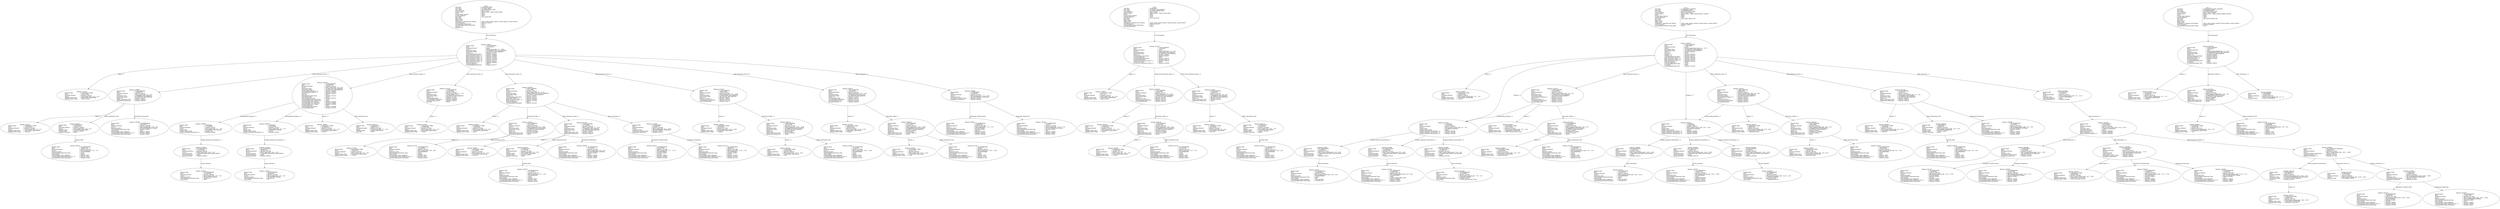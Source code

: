 digraph "rep_e_queue.adt" {
  Unit_2 -> Element_2280113
      [ label=Unit_Declaration ];
  Unit_2
      [ label=<<TABLE BORDER="0" CELLBORDER="0" CELLSPACING="0" CELLPADDING="0"> 
          <TR><TD COLSPAN="3">Unit_2</TD></TR>
          <TR><TD ALIGN="LEFT">Unit_Kind   </TD><TD> = </TD><TD ALIGN="LEFT">A_PACKAGE_BODY</TD></TR>
          <TR><TD ALIGN="LEFT">Unit_Class   </TD><TD> = </TD><TD ALIGN="LEFT">A_PUBLIC_BODY</TD></TR>
          <TR><TD ALIGN="LEFT">Unit_Origin   </TD><TD> = </TD><TD ALIGN="LEFT">AN_APPLICATION_UNIT</TD></TR>
          <TR><TD ALIGN="LEFT">Unit_Full_Name    </TD><TD> = </TD><TD ALIGN="LEFT">Rep_E_Queue</TD></TR>
          <TR><TD ALIGN="LEFT">Unique_Name   </TD><TD> = </TD><TD ALIGN="LEFT">ASIS Context 1: Rep_E_Queue (body)</TD></TR>
          <TR><TD ALIGN="LEFT">Exists  </TD><TD> = </TD><TD ALIGN="LEFT">TRUE</TD></TR>
          <TR><TD ALIGN="LEFT">Can_Be_Main_Program     </TD><TD> = </TD><TD ALIGN="LEFT">TRUE</TD></TR>
          <TR><TD ALIGN="LEFT">Is_Body_Required     </TD><TD> = </TD><TD ALIGN="LEFT">TRUE</TD></TR>
          <TR><TD ALIGN="LEFT">Text_Name   </TD><TD> = </TD><TD ALIGN="LEFT">rep_e_queue.adb</TD></TR>
          <TR><TD ALIGN="LEFT">Text_Form   </TD><TD> = </TD><TD ALIGN="LEFT"></TD></TR>
          <TR><TD ALIGN="LEFT">Object_Name   </TD><TD> = </TD><TD ALIGN="LEFT"></TD></TR>
          <TR><TD ALIGN="LEFT">Object_Form   </TD><TD> = </TD><TD ALIGN="LEFT"></TD></TR>
          <TR><TD ALIGN="LEFT">Compilation_Command_Line_Options         </TD><TD> = </TD><TD ALIGN="LEFT">-gnatc -gnatt -gnatws -gnatyN -mtune=generic -march=x86-64</TD></TR>
          <TR><TD ALIGN="LEFT">Unit_Declaration     </TD><TD> = </TD><TD ALIGN="LEFT">Element_2280113</TD></TR>
          <TR><TD ALIGN="LEFT">Corresponding_Declaration       </TD><TD> = </TD><TD ALIGN="LEFT">Unit_3</TD></TR>
          <TR><TD ALIGN="LEFT">Corresponding_Parent_Declaration         </TD><TD> = </TD><TD ALIGN="LEFT">Unit_1</TD></TR>
          <TR><TD ALIGN="LEFT">Subunits ( 1)    </TD><TD> = </TD><TD ALIGN="LEFT">Unit_5</TD></TR>
          <TR><TD ALIGN="LEFT">Subunits ( 2)    </TD><TD> = </TD><TD ALIGN="LEFT">Unit_12</TD></TR>
          </TABLE>> ];
  Element_2280113 -> Element_2272057
      [ label="Names ( 1)" ];
  Element_2280113 -> Element_2289090
      [ label="Body_Declarative_Items ( 1)" ];
  Element_2280113 -> Element_2293083
      [ label="Body_Declarative_Items ( 2)" ];
  Element_2280113 -> Element_2319130
      [ label="Body_Declarative_Items ( 3)" ];
  Element_2280113 -> Element_2338106
      [ label="Body_Declarative_Items ( 4)" ];
  Element_2280113 -> Element_2371103
      [ label="Body_Declarative_Items ( 5)" ];
  Element_2280113 -> Element_2389127
      [ label="Body_Declarative_Items ( 6)" ];
  Element_2280113 -> Element_2393388
      [ label="Body_Statements ( 1)" ];
  Element_2280113
      [ label=<<TABLE BORDER="0" CELLBORDER="0" CELLSPACING="0" CELLPADDING="0"> 
          <TR><TD COLSPAN="3">Element_2280113</TD></TR>
          <TR><TD ALIGN="LEFT">Element_Kind    </TD><TD> = </TD><TD ALIGN="LEFT">A_DECLARATION</TD></TR>
          <TR><TD ALIGN="LEFT">Hash  </TD><TD> = </TD><TD ALIGN="LEFT">-2137243114</TD></TR>
          <TR><TD ALIGN="LEFT">Enclosing_Element     </TD><TD> = </TD><TD ALIGN="LEFT">(none)</TD></TR>
          <TR><TD ALIGN="LEFT">Source  </TD><TD> = </TD><TD ALIGN="LEFT">Rep_E_Queue.adb - 1:1 .. 18:16</TD></TR>
          <TR><TD ALIGN="LEFT">Declaration_Kind     </TD><TD> = </TD><TD ALIGN="LEFT">A_PACKAGE_BODY_DECLARATION</TD></TR>
          <TR><TD ALIGN="LEFT">Declaration_Origin     </TD><TD> = </TD><TD ALIGN="LEFT">AN_EXPLICIT_DECLARATION</TD></TR>
          <TR><TD ALIGN="LEFT">Names ( 1)   </TD><TD> = </TD><TD ALIGN="LEFT">Element_2272057</TD></TR>
          <TR><TD ALIGN="LEFT">Corresponding_End_Name      </TD><TD> = </TD><TD ALIGN="LEFT">Element_2394237</TD></TR>
          <TR><TD ALIGN="LEFT">Body_Declarative_Items ( 1)       </TD><TD> = </TD><TD ALIGN="LEFT">Element_2289090</TD></TR>
          <TR><TD ALIGN="LEFT">Body_Declarative_Items ( 2)       </TD><TD> = </TD><TD ALIGN="LEFT">Element_2293083</TD></TR>
          <TR><TD ALIGN="LEFT">Body_Declarative_Items ( 3)       </TD><TD> = </TD><TD ALIGN="LEFT">Element_2319130</TD></TR>
          <TR><TD ALIGN="LEFT">Body_Declarative_Items ( 4)       </TD><TD> = </TD><TD ALIGN="LEFT">Element_2338106</TD></TR>
          <TR><TD ALIGN="LEFT">Body_Declarative_Items ( 5)       </TD><TD> = </TD><TD ALIGN="LEFT">Element_2371103</TD></TR>
          <TR><TD ALIGN="LEFT">Body_Declarative_Items ( 6)       </TD><TD> = </TD><TD ALIGN="LEFT">Element_2389127</TD></TR>
          <TR><TD ALIGN="LEFT">Body_Statements ( 1)      </TD><TD> = </TD><TD ALIGN="LEFT">Element_2393388</TD></TR>
          <TR><TD ALIGN="LEFT">Is_Name_Repeated     </TD><TD> = </TD><TD ALIGN="LEFT">TRUE</TD></TR>
          <TR><TD ALIGN="LEFT">Corresponding_Declaration       </TD><TD> = </TD><TD ALIGN="LEFT">Element_2435112</TD></TR>
          </TABLE>> ];
  Element_2272057
      [ label=<<TABLE BORDER="0" CELLBORDER="0" CELLSPACING="0" CELLPADDING="0"> 
          <TR><TD COLSPAN="3">Element_2272057</TD></TR>
          <TR><TD ALIGN="LEFT">Element_Kind    </TD><TD> = </TD><TD ALIGN="LEFT">A_DEFINING_NAME</TD></TR>
          <TR><TD ALIGN="LEFT">Hash  </TD><TD> = </TD><TD ALIGN="LEFT">-2138153962</TD></TR>
          <TR><TD ALIGN="LEFT">Enclosing_Element     </TD><TD> = </TD><TD ALIGN="LEFT">Element_2280113</TD></TR>
          <TR><TD ALIGN="LEFT">Source  </TD><TD> = </TD><TD ALIGN="LEFT">Rep_E_Queue.adb - 1:14 .. 1:24</TD></TR>
          <TR><TD ALIGN="LEFT">Defining_Name_Kind     </TD><TD> = </TD><TD ALIGN="LEFT">A_DEFINING_IDENTIFIER</TD></TR>
          <TR><TD ALIGN="LEFT">Defining_Name_Image     </TD><TD> = </TD><TD ALIGN="LEFT">"Rep_E_Queue"</TD></TR>
          </TABLE>> ];
  Element_2289090 -> Element_2281057
      [ label="Names ( 1)" ];
  Element_2289090 -> Element_2288176
      [ label=Object_Declaration_View ];
  Element_2289090 -> Element_2290260
      [ label=Initialization_Expression ];
  Element_2289090
      [ label=<<TABLE BORDER="0" CELLBORDER="0" CELLSPACING="0" CELLPADDING="0"> 
          <TR><TD COLSPAN="3">Element_2289090</TD></TR>
          <TR><TD ALIGN="LEFT">Element_Kind    </TD><TD> = </TD><TD ALIGN="LEFT">A_DECLARATION</TD></TR>
          <TR><TD ALIGN="LEFT">Hash  </TD><TD> = </TD><TD ALIGN="LEFT"> 1082868747</TD></TR>
          <TR><TD ALIGN="LEFT">Enclosing_Element     </TD><TD> = </TD><TD ALIGN="LEFT">Element_2280113</TD></TR>
          <TR><TD ALIGN="LEFT">Source  </TD><TD> = </TD><TD ALIGN="LEFT">Rep_E_Queue.adb - 2:4 .. 2:31</TD></TR>
          <TR><TD ALIGN="LEFT">Declaration_Kind     </TD><TD> = </TD><TD ALIGN="LEFT">A_VARIABLE_DECLARATION</TD></TR>
          <TR><TD ALIGN="LEFT">Declaration_Origin     </TD><TD> = </TD><TD ALIGN="LEFT">AN_EXPLICIT_DECLARATION</TD></TR>
          <TR><TD ALIGN="LEFT">Names ( 1)   </TD><TD> = </TD><TD ALIGN="LEFT">Element_2281057</TD></TR>
          <TR><TD ALIGN="LEFT">Object_Declaration_View      </TD><TD> = </TD><TD ALIGN="LEFT">Element_2288176</TD></TR>
          <TR><TD ALIGN="LEFT">Initialization_Expression       </TD><TD> = </TD><TD ALIGN="LEFT">Element_2290260</TD></TR>
          </TABLE>> ];
  Element_2281057
      [ label=<<TABLE BORDER="0" CELLBORDER="0" CELLSPACING="0" CELLPADDING="0"> 
          <TR><TD COLSPAN="3">Element_2281057</TD></TR>
          <TR><TD ALIGN="LEFT">Element_Kind    </TD><TD> = </TD><TD ALIGN="LEFT">A_DEFINING_NAME</TD></TR>
          <TR><TD ALIGN="LEFT">Hash  </TD><TD> = </TD><TD ALIGN="LEFT"> 1082598411</TD></TR>
          <TR><TD ALIGN="LEFT">Enclosing_Element     </TD><TD> = </TD><TD ALIGN="LEFT">Element_2289090</TD></TR>
          <TR><TD ALIGN="LEFT">Source  </TD><TD> = </TD><TD ALIGN="LEFT">Rep_E_Queue.adb - 2:4 .. 2:11</TD></TR>
          <TR><TD ALIGN="LEFT">Defining_Name_Kind     </TD><TD> = </TD><TD ALIGN="LEFT">A_DEFINING_IDENTIFIER</TD></TR>
          <TR><TD ALIGN="LEFT">Defining_Name_Image     </TD><TD> = </TD><TD ALIGN="LEFT">"pkg_bool"</TD></TR>
          </TABLE>> ];
  Element_2288176 -> Element_2288237
      [ label=Subtype_Mark ];
  Element_2288176
      [ label=<<TABLE BORDER="0" CELLBORDER="0" CELLSPACING="0" CELLPADDING="0"> 
          <TR><TD COLSPAN="3">Element_2288176</TD></TR>
          <TR><TD ALIGN="LEFT">Element_Kind    </TD><TD> = </TD><TD ALIGN="LEFT">A_DEFINITION</TD></TR>
          <TR><TD ALIGN="LEFT">Hash  </TD><TD> = </TD><TD ALIGN="LEFT"> 1083576075</TD></TR>
          <TR><TD ALIGN="LEFT">Enclosing_Element     </TD><TD> = </TD><TD ALIGN="LEFT">Element_2289090</TD></TR>
          <TR><TD ALIGN="LEFT">Source  </TD><TD> = </TD><TD ALIGN="LEFT">Rep_E_Queue.adb - 2:15 .. 2:21</TD></TR>
          <TR><TD ALIGN="LEFT">Definition_Kind    </TD><TD> = </TD><TD ALIGN="LEFT">A_SUBTYPE_INDICATION</TD></TR>
          <TR><TD ALIGN="LEFT">Subtype_Mark    </TD><TD> = </TD><TD ALIGN="LEFT">Element_2288237</TD></TR>
          <TR><TD ALIGN="LEFT">Subtype_Constraint     </TD><TD> = </TD><TD ALIGN="LEFT">(none)</TD></TR>
          </TABLE>> ];
  Element_2288237
      [ label=<<TABLE BORDER="0" CELLBORDER="0" CELLSPACING="0" CELLPADDING="0"> 
          <TR><TD COLSPAN="3">Element_2288237</TD></TR>
          <TR><TD ALIGN="LEFT">Element_Kind    </TD><TD> = </TD><TD ALIGN="LEFT">AN_EXPRESSION</TD></TR>
          <TR><TD ALIGN="LEFT">Hash  </TD><TD> = </TD><TD ALIGN="LEFT"> 1084075787</TD></TR>
          <TR><TD ALIGN="LEFT">Enclosing_Element     </TD><TD> = </TD><TD ALIGN="LEFT">Element_2288176</TD></TR>
          <TR><TD ALIGN="LEFT">Source  </TD><TD> = </TD><TD ALIGN="LEFT">Rep_E_Queue.adb - 2:15 .. 2:21</TD></TR>
          <TR><TD ALIGN="LEFT">Expression_Kind    </TD><TD> = </TD><TD ALIGN="LEFT">AN_IDENTIFIER</TD></TR>
          <TR><TD ALIGN="LEFT">Corresponding_Expression_Type        </TD><TD> = </TD><TD ALIGN="LEFT">(none)</TD></TR>
          <TR><TD ALIGN="LEFT">Name_Image   </TD><TD> = </TD><TD ALIGN="LEFT">boolean</TD></TR>
          <TR><TD ALIGN="LEFT">Corresponding_Name_Definition        </TD><TD> = </TD><TD ALIGN="LEFT">Element_16057</TD></TR>
          <TR><TD ALIGN="LEFT">Corresponding_Name_Definition_List ( 1)          </TD><TD> = </TD><TD ALIGN="LEFT">Element_16057</TD></TR>
          <TR><TD ALIGN="LEFT">Corresponding_Name_Declaration        </TD><TD> = </TD><TD ALIGN="LEFT">Element_914082</TD></TR>
          </TABLE>> ];
  Element_2290260
      [ label=<<TABLE BORDER="0" CELLBORDER="0" CELLSPACING="0" CELLPADDING="0"> 
          <TR><TD COLSPAN="3">Element_2290260</TD></TR>
          <TR><TD ALIGN="LEFT">Element_Kind    </TD><TD> = </TD><TD ALIGN="LEFT">AN_EXPRESSION</TD></TR>
          <TR><TD ALIGN="LEFT">Hash  </TD><TD> = </TD><TD ALIGN="LEFT"> 1082165771</TD></TR>
          <TR><TD ALIGN="LEFT">Enclosing_Element     </TD><TD> = </TD><TD ALIGN="LEFT">Element_2289090</TD></TR>
          <TR><TD ALIGN="LEFT">Source  </TD><TD> = </TD><TD ALIGN="LEFT">Rep_E_Queue.adb - 2:26 .. 2:30</TD></TR>
          <TR><TD ALIGN="LEFT">Expression_Kind    </TD><TD> = </TD><TD ALIGN="LEFT">AN_ENUMERATION_LITERAL</TD></TR>
          <TR><TD ALIGN="LEFT">Corresponding_Expression_Type        </TD><TD> = </TD><TD ALIGN="LEFT">Element_914082</TD></TR>
          <TR><TD ALIGN="LEFT">Name_Image   </TD><TD> = </TD><TD ALIGN="LEFT">False</TD></TR>
          <TR><TD ALIGN="LEFT">Corresponding_Name_Definition        </TD><TD> = </TD><TD ALIGN="LEFT">Element_149059</TD></TR>
          <TR><TD ALIGN="LEFT">Corresponding_Name_Definition_List ( 1)          </TD><TD> = </TD><TD ALIGN="LEFT">Element_149059</TD></TR>
          <TR><TD ALIGN="LEFT">Corresponding_Name_Declaration        </TD><TD> = </TD><TD ALIGN="LEFT">Element_149097</TD></TR>
          </TABLE>> ];
  Element_2293083 -> Element_2306034
      [ label="Corresponding_Pragmas ( 1)" ];
  Element_2293083 -> Element_2302026
      [ label="Corresponding_Pragmas ( 2)" ];
  Element_2293083 -> Element_2294057
      [ label="Names ( 1)" ];
  Element_2293083 -> Element_2301207
      [ label=Type_Declaration_View ];
  Element_2293083
      [ label=<<TABLE BORDER="0" CELLBORDER="0" CELLSPACING="0" CELLPADDING="0"> 
          <TR><TD COLSPAN="3">Element_2293083</TD></TR>
          <TR><TD ALIGN="LEFT">Element_Kind    </TD><TD> = </TD><TD ALIGN="LEFT">A_DECLARATION</TD></TR>
          <TR><TD ALIGN="LEFT">Hash  </TD><TD> = </TD><TD ALIGN="LEFT">-1603980795</TD></TR>
          <TR><TD ALIGN="LEFT">Enclosing_Element     </TD><TD> = </TD><TD ALIGN="LEFT">Element_2280113</TD></TR>
          <TR><TD ALIGN="LEFT">Source  </TD><TD> = </TD><TD ALIGN="LEFT">Rep_E_Queue.adb - 3:4 .. 6:14</TD></TR>
          <TR><TD ALIGN="LEFT">Declaration_Kind     </TD><TD> = </TD><TD ALIGN="LEFT">A_TASK_TYPE_DECLARATION</TD></TR>
          <TR><TD ALIGN="LEFT">Declaration_Origin     </TD><TD> = </TD><TD ALIGN="LEFT">AN_EXPLICIT_DECLARATION</TD></TR>
          <TR><TD ALIGN="LEFT">Corresponding_Pragmas ( 1)       </TD><TD> = </TD><TD ALIGN="LEFT">Element_2306034</TD></TR>
          <TR><TD ALIGN="LEFT">Corresponding_Pragmas ( 2)       </TD><TD> = </TD><TD ALIGN="LEFT">Element_2302026</TD></TR>
          <TR><TD ALIGN="LEFT">Names ( 1)   </TD><TD> = </TD><TD ALIGN="LEFT">Element_2294057</TD></TR>
          <TR><TD ALIGN="LEFT">Has_Task   </TD><TD> = </TD><TD ALIGN="LEFT">TRUE</TD></TR>
          <TR><TD ALIGN="LEFT">Corresponding_End_Name      </TD><TD> = </TD><TD ALIGN="LEFT">Element_2310237</TD></TR>
          <TR><TD ALIGN="LEFT">Discriminant_Part     </TD><TD> = </TD><TD ALIGN="LEFT">(none)</TD></TR>
          <TR><TD ALIGN="LEFT">Type_Declaration_View      </TD><TD> = </TD><TD ALIGN="LEFT">Element_2301207</TD></TR>
          <TR><TD ALIGN="LEFT">Corresponding_Type_Declaration        </TD><TD> = </TD><TD ALIGN="LEFT">(none)</TD></TR>
          <TR><TD ALIGN="LEFT">Corresponding_Type_Partial_View        </TD><TD> = </TD><TD ALIGN="LEFT">(none)</TD></TR>
          <TR><TD ALIGN="LEFT">Corresponding_First_Subtype       </TD><TD> = </TD><TD ALIGN="LEFT">Element_2293083</TD></TR>
          <TR><TD ALIGN="LEFT">Corresponding_Last_Constraint        </TD><TD> = </TD><TD ALIGN="LEFT">Element_2293083</TD></TR>
          <TR><TD ALIGN="LEFT">Corresponding_Last_Subtype       </TD><TD> = </TD><TD ALIGN="LEFT">Element_2293083</TD></TR>
          <TR><TD ALIGN="LEFT">Is_Name_Repeated     </TD><TD> = </TD><TD ALIGN="LEFT">TRUE</TD></TR>
          <TR><TD ALIGN="LEFT">Corresponding_Declaration       </TD><TD> = </TD><TD ALIGN="LEFT">Element_2293083</TD></TR>
          <TR><TD ALIGN="LEFT">Corresponding_Body     </TD><TD> = </TD><TD ALIGN="LEFT">Element_2319130</TD></TR>
          </TABLE>> ];
  Element_2294057
      [ label=<<TABLE BORDER="0" CELLBORDER="0" CELLSPACING="0" CELLPADDING="0"> 
          <TR><TD COLSPAN="3">Element_2294057</TD></TR>
          <TR><TD ALIGN="LEFT">Element_Kind    </TD><TD> = </TD><TD ALIGN="LEFT">A_DEFINING_NAME</TD></TR>
          <TR><TD ALIGN="LEFT">Hash  </TD><TD> = </TD><TD ALIGN="LEFT">-1604086011</TD></TR>
          <TR><TD ALIGN="LEFT">Enclosing_Element     </TD><TD> = </TD><TD ALIGN="LEFT">Element_2293083</TD></TR>
          <TR><TD ALIGN="LEFT">Source  </TD><TD> = </TD><TD ALIGN="LEFT">Rep_E_Queue.adb - 3:14 .. 3:19</TD></TR>
          <TR><TD ALIGN="LEFT">Defining_Name_Kind     </TD><TD> = </TD><TD ALIGN="LEFT">A_DEFINING_IDENTIFIER</TD></TR>
          <TR><TD ALIGN="LEFT">Defining_Name_Image     </TD><TD> = </TD><TD ALIGN="LEFT">"Queue1"</TD></TR>
          </TABLE>> ];
  Element_2301207
      [ label=<<TABLE BORDER="0" CELLBORDER="0" CELLSPACING="0" CELLPADDING="0"> 
          <TR><TD COLSPAN="3">Element_2301207</TD></TR>
          <TR><TD ALIGN="LEFT">Element_Kind    </TD><TD> = </TD><TD ALIGN="LEFT">A_DEFINITION</TD></TR>
          <TR><TD ALIGN="LEFT">Hash  </TD><TD> = </TD><TD ALIGN="LEFT">-800687678</TD></TR>
          <TR><TD ALIGN="LEFT">Enclosing_Element     </TD><TD> = </TD><TD ALIGN="LEFT">Element_2293083</TD></TR>
          <TR><TD ALIGN="LEFT">Source  </TD><TD> = </TD><TD ALIGN="LEFT">Rep_E_Queue.adb - 4:7 .. 6:13</TD></TR>
          <TR><TD ALIGN="LEFT">Definition_Kind    </TD><TD> = </TD><TD ALIGN="LEFT">A_TASK_DEFINITION</TD></TR>
          <TR><TD ALIGN="LEFT">Has_Task   </TD><TD> = </TD><TD ALIGN="LEFT">TRUE</TD></TR>
          </TABLE>> ];
  Element_2302026 -> Element_2305381
      [ label="Pragma_Argument_Associations ( 1)" ];
  Element_2302026
      [ label=<<TABLE BORDER="0" CELLBORDER="0" CELLSPACING="0" CELLPADDING="0"> 
          <TR><TD COLSPAN="3">Element_2302026</TD></TR>
          <TR><TD ALIGN="LEFT">Element_Kind    </TD><TD> = </TD><TD ALIGN="LEFT">A_PRAGMA</TD></TR>
          <TR><TD ALIGN="LEFT">Hash  </TD><TD> = </TD><TD ALIGN="LEFT">-801058366</TD></TR>
          <TR><TD ALIGN="LEFT">Enclosing_Element     </TD><TD> = </TD><TD ALIGN="LEFT">Element_2301207</TD></TR>
          <TR><TD ALIGN="LEFT">Source  </TD><TD> = </TD><TD ALIGN="LEFT">Rep_E_Queue.adb - 4:7 .. 4:27</TD></TR>
          <TR><TD ALIGN="LEFT">Pragma_Kind   </TD><TD> = </TD><TD ALIGN="LEFT">A_PRIORITY_PRAGMA</TD></TR>
          <TR><TD ALIGN="LEFT">Pragma_Name_Image     </TD><TD> = </TD><TD ALIGN="LEFT">Priority</TD></TR>
          <TR><TD ALIGN="LEFT">Pragma_Argument_Associations ( 1)         </TD><TD> = </TD><TD ALIGN="LEFT">Element_2305381</TD></TR>
          </TABLE>> ];
  Element_2305381 -> Element_2304234
      [ label=Actual_Parameter ];
  Element_2305381
      [ label=<<TABLE BORDER="0" CELLBORDER="0" CELLSPACING="0" CELLPADDING="0"> 
          <TR><TD COLSPAN="3">Element_2305381</TD></TR>
          <TR><TD ALIGN="LEFT">Element_Kind    </TD><TD> = </TD><TD ALIGN="LEFT">AN_ASSOCIATION</TD></TR>
          <TR><TD ALIGN="LEFT">Hash  </TD><TD> = </TD><TD ALIGN="LEFT">-800855550</TD></TR>
          <TR><TD ALIGN="LEFT">Enclosing_Element     </TD><TD> = </TD><TD ALIGN="LEFT">Element_2302026</TD></TR>
          <TR><TD ALIGN="LEFT">Source  </TD><TD> = </TD><TD ALIGN="LEFT">Rep_E_Queue.adb - 4:24 .. 4:25</TD></TR>
          <TR><TD ALIGN="LEFT">Association_Kind     </TD><TD> = </TD><TD ALIGN="LEFT">A_PRAGMA_ARGUMENT_ASSOCIATION</TD></TR>
          <TR><TD ALIGN="LEFT">Formal_Parameter     </TD><TD> = </TD><TD ALIGN="LEFT">(none)</TD></TR>
          <TR><TD ALIGN="LEFT">Actual_Parameter     </TD><TD> = </TD><TD ALIGN="LEFT">Element_2304234</TD></TR>
          </TABLE>> ];
  Element_2304234
      [ label=<<TABLE BORDER="0" CELLBORDER="0" CELLSPACING="0" CELLPADDING="0"> 
          <TR><TD COLSPAN="3">Element_2304234</TD></TR>
          <TR><TD ALIGN="LEFT">Element_Kind    </TD><TD> = </TD><TD ALIGN="LEFT">AN_EXPRESSION</TD></TR>
          <TR><TD ALIGN="LEFT">Hash  </TD><TD> = </TD><TD ALIGN="LEFT">-800632318</TD></TR>
          <TR><TD ALIGN="LEFT">Enclosing_Element     </TD><TD> = </TD><TD ALIGN="LEFT">Element_2305381</TD></TR>
          <TR><TD ALIGN="LEFT">Source  </TD><TD> = </TD><TD ALIGN="LEFT">Rep_E_Queue.adb - 4:24 .. 4:25</TD></TR>
          <TR><TD ALIGN="LEFT">Expression_Kind    </TD><TD> = </TD><TD ALIGN="LEFT">AN_INTEGER_LITERAL</TD></TR>
          <TR><TD ALIGN="LEFT">Corresponding_Expression_Type        </TD><TD> = </TD><TD ALIGN="LEFT">Element_82</TD></TR>
          <TR><TD ALIGN="LEFT">Value_Image   </TD><TD> = </TD><TD ALIGN="LEFT">50</TD></TR>
          </TABLE>> ];
  Element_2306034 -> Element_2309381
      [ label="Pragma_Argument_Associations ( 1)" ];
  Element_2306034
      [ label=<<TABLE BORDER="0" CELLBORDER="0" CELLSPACING="0" CELLPADDING="0"> 
          <TR><TD COLSPAN="3">Element_2306034</TD></TR>
          <TR><TD ALIGN="LEFT">Element_Kind    </TD><TD> = </TD><TD ALIGN="LEFT">A_PRAGMA</TD></TR>
          <TR><TD ALIGN="LEFT">Hash  </TD><TD> = </TD><TD ALIGN="LEFT"> 1747486945</TD></TR>
          <TR><TD ALIGN="LEFT">Enclosing_Element     </TD><TD> = </TD><TD ALIGN="LEFT">Element_2301207</TD></TR>
          <TR><TD ALIGN="LEFT">Source  </TD><TD> = </TD><TD ALIGN="LEFT">Rep_E_Queue.adb - 5:7 .. 5:33</TD></TR>
          <TR><TD ALIGN="LEFT">Pragma_Kind   </TD><TD> = </TD><TD ALIGN="LEFT">A_STORAGE_SIZE_PRAGMA</TD></TR>
          <TR><TD ALIGN="LEFT">Pragma_Name_Image     </TD><TD> = </TD><TD ALIGN="LEFT">Storage_Size</TD></TR>
          <TR><TD ALIGN="LEFT">Pragma_Argument_Associations ( 1)         </TD><TD> = </TD><TD ALIGN="LEFT">Element_2309381</TD></TR>
          </TABLE>> ];
  Element_2309381 -> Element_2308234
      [ label=Actual_Parameter ];
  Element_2309381
      [ label=<<TABLE BORDER="0" CELLBORDER="0" CELLSPACING="0" CELLPADDING="0"> 
          <TR><TD COLSPAN="3">Element_2309381</TD></TR>
          <TR><TD ALIGN="LEFT">Element_Kind    </TD><TD> = </TD><TD ALIGN="LEFT">AN_ASSOCIATION</TD></TR>
          <TR><TD ALIGN="LEFT">Hash  </TD><TD> = </TD><TD ALIGN="LEFT"> 1747580289</TD></TR>
          <TR><TD ALIGN="LEFT">Enclosing_Element     </TD><TD> = </TD><TD ALIGN="LEFT">Element_2306034</TD></TR>
          <TR><TD ALIGN="LEFT">Source  </TD><TD> = </TD><TD ALIGN="LEFT">Rep_E_Queue.adb - 5:28 .. 5:31</TD></TR>
          <TR><TD ALIGN="LEFT">Association_Kind     </TD><TD> = </TD><TD ALIGN="LEFT">A_PRAGMA_ARGUMENT_ASSOCIATION</TD></TR>
          <TR><TD ALIGN="LEFT">Formal_Parameter     </TD><TD> = </TD><TD ALIGN="LEFT">(none)</TD></TR>
          <TR><TD ALIGN="LEFT">Actual_Parameter     </TD><TD> = </TD><TD ALIGN="LEFT">Element_2308234</TD></TR>
          </TABLE>> ];
  Element_2308234
      [ label=<<TABLE BORDER="0" CELLBORDER="0" CELLSPACING="0" CELLPADDING="0"> 
          <TR><TD COLSPAN="3">Element_2308234</TD></TR>
          <TR><TD ALIGN="LEFT">Element_Kind    </TD><TD> = </TD><TD ALIGN="LEFT">AN_EXPRESSION</TD></TR>
          <TR><TD ALIGN="LEFT">Hash  </TD><TD> = </TD><TD ALIGN="LEFT"> 1747691905</TD></TR>
          <TR><TD ALIGN="LEFT">Enclosing_Element     </TD><TD> = </TD><TD ALIGN="LEFT">Element_2309381</TD></TR>
          <TR><TD ALIGN="LEFT">Source  </TD><TD> = </TD><TD ALIGN="LEFT">Rep_E_Queue.adb - 5:28 .. 5:31</TD></TR>
          <TR><TD ALIGN="LEFT">Expression_Kind    </TD><TD> = </TD><TD ALIGN="LEFT">AN_INTEGER_LITERAL</TD></TR>
          <TR><TD ALIGN="LEFT">Corresponding_Expression_Type        </TD><TD> = </TD><TD ALIGN="LEFT">Element_82</TD></TR>
          <TR><TD ALIGN="LEFT">Value_Image   </TD><TD> = </TD><TD ALIGN="LEFT">5000</TD></TR>
          </TABLE>> ];
  Element_2319130 -> Element_2312057
      [ label="Names ( 1)" ];
  Element_2319130
      [ label=<<TABLE BORDER="0" CELLBORDER="0" CELLSPACING="0" CELLPADDING="0"> 
          <TR><TD COLSPAN="3">Element_2319130</TD></TR>
          <TR><TD ALIGN="LEFT">Element_Kind    </TD><TD> = </TD><TD ALIGN="LEFT">A_DECLARATION</TD></TR>
          <TR><TD ALIGN="LEFT">Hash  </TD><TD> = </TD><TD ALIGN="LEFT"> 1510900256</TD></TR>
          <TR><TD ALIGN="LEFT">Enclosing_Element     </TD><TD> = </TD><TD ALIGN="LEFT">Element_2280113</TD></TR>
          <TR><TD ALIGN="LEFT">Source  </TD><TD> = </TD><TD ALIGN="LEFT">Rep_E_Queue.adb - 7:4 .. 7:35</TD></TR>
          <TR><TD ALIGN="LEFT">Declaration_Kind     </TD><TD> = </TD><TD ALIGN="LEFT">A_TASK_BODY_STUB</TD></TR>
          <TR><TD ALIGN="LEFT">Declaration_Origin     </TD><TD> = </TD><TD ALIGN="LEFT">AN_EXPLICIT_DECLARATION</TD></TR>
          <TR><TD ALIGN="LEFT">Names ( 1)   </TD><TD> = </TD><TD ALIGN="LEFT">Element_2312057</TD></TR>
          <TR><TD ALIGN="LEFT">Corresponding_Body     </TD><TD> = </TD><TD ALIGN="LEFT">Element_2319130</TD></TR>
          <TR><TD ALIGN="LEFT">Corresponding_Declaration       </TD><TD> = </TD><TD ALIGN="LEFT">Element_2293083</TD></TR>
          <TR><TD ALIGN="LEFT">Corresponding_Subunit      </TD><TD> = </TD><TD ALIGN="LEFT">Element_3288122</TD></TR>
          <TR><TD ALIGN="LEFT">Has_Task   </TD><TD> = </TD><TD ALIGN="LEFT">TRUE</TD></TR>
          </TABLE>> ];
  Element_2312057
      [ label=<<TABLE BORDER="0" CELLBORDER="0" CELLSPACING="0" CELLPADDING="0"> 
          <TR><TD COLSPAN="3">Element_2312057</TD></TR>
          <TR><TD ALIGN="LEFT">Element_Kind    </TD><TD> = </TD><TD ALIGN="LEFT">A_DEFINING_NAME</TD></TR>
          <TR><TD ALIGN="LEFT">Hash  </TD><TD> = </TD><TD ALIGN="LEFT"> 1510881648</TD></TR>
          <TR><TD ALIGN="LEFT">Enclosing_Element     </TD><TD> = </TD><TD ALIGN="LEFT">Element_2319130</TD></TR>
          <TR><TD ALIGN="LEFT">Source  </TD><TD> = </TD><TD ALIGN="LEFT">Rep_E_Queue.adb - 7:14 .. 7:19</TD></TR>
          <TR><TD ALIGN="LEFT">Defining_Name_Kind     </TD><TD> = </TD><TD ALIGN="LEFT">A_DEFINING_IDENTIFIER</TD></TR>
          <TR><TD ALIGN="LEFT">Defining_Name_Image     </TD><TD> = </TD><TD ALIGN="LEFT">"Queue1"</TD></TR>
          </TABLE>> ];
  Element_2338106 -> Element_2320057
      [ label="Names ( 1)" ];
  Element_2338106 -> Element_2334105
      [ label="Parameter_Profile ( 1)" ];
  Element_2338106 -> Element_2347090
      [ label="Body_Declarative_Items ( 1)" ];
  Element_2338106 -> Element_2352388
      [ label="Body_Statements ( 1)" ];
  Element_2338106
      [ label=<<TABLE BORDER="0" CELLBORDER="0" CELLSPACING="0" CELLPADDING="0"> 
          <TR><TD COLSPAN="3">Element_2338106</TD></TR>
          <TR><TD ALIGN="LEFT">Element_Kind    </TD><TD> = </TD><TD ALIGN="LEFT">A_DECLARATION</TD></TR>
          <TR><TD ALIGN="LEFT">Hash  </TD><TD> = </TD><TD ALIGN="LEFT"> 755512596</TD></TR>
          <TR><TD ALIGN="LEFT">Enclosing_Element     </TD><TD> = </TD><TD ALIGN="LEFT">Element_2280113</TD></TR>
          <TR><TD ALIGN="LEFT">Source  </TD><TD> = </TD><TD ALIGN="LEFT">Rep_E_Queue.adb - 8:5 .. 12:14</TD></TR>
          <TR><TD ALIGN="LEFT">Declaration_Kind     </TD><TD> = </TD><TD ALIGN="LEFT">A_PROCEDURE_BODY_DECLARATION</TD></TR>
          <TR><TD ALIGN="LEFT">Declaration_Origin     </TD><TD> = </TD><TD ALIGN="LEFT">AN_EXPLICIT_DECLARATION</TD></TR>
          <TR><TD ALIGN="LEFT">Names ( 1)   </TD><TD> = </TD><TD ALIGN="LEFT">Element_2320057</TD></TR>
          <TR><TD ALIGN="LEFT">Corresponding_End_Name      </TD><TD> = </TD><TD ALIGN="LEFT">Element_2353237</TD></TR>
          <TR><TD ALIGN="LEFT">Parameter_Profile ( 1)      </TD><TD> = </TD><TD ALIGN="LEFT">Element_2334105</TD></TR>
          <TR><TD ALIGN="LEFT">Body_Declarative_Items ( 1)       </TD><TD> = </TD><TD ALIGN="LEFT">Element_2347090</TD></TR>
          <TR><TD ALIGN="LEFT">Body_Statements ( 1)      </TD><TD> = </TD><TD ALIGN="LEFT">Element_2352388</TD></TR>
          <TR><TD ALIGN="LEFT">Is_Name_Repeated     </TD><TD> = </TD><TD ALIGN="LEFT">TRUE</TD></TR>
          <TR><TD ALIGN="LEFT">Corresponding_Declaration       </TD><TD> = </TD><TD ALIGN="LEFT">Element_2424103</TD></TR>
          </TABLE>> ];
  Element_2320057
      [ label=<<TABLE BORDER="0" CELLBORDER="0" CELLSPACING="0" CELLPADDING="0"> 
          <TR><TD COLSPAN="3">Element_2320057</TD></TR>
          <TR><TD ALIGN="LEFT">Element_Kind    </TD><TD> = </TD><TD ALIGN="LEFT">A_DEFINING_NAME</TD></TR>
          <TR><TD ALIGN="LEFT">Hash  </TD><TD> = </TD><TD ALIGN="LEFT"> 755506364</TD></TR>
          <TR><TD ALIGN="LEFT">Enclosing_Element     </TD><TD> = </TD><TD ALIGN="LEFT">Element_2338106</TD></TR>
          <TR><TD ALIGN="LEFT">Source  </TD><TD> = </TD><TD ALIGN="LEFT">Rep_E_Queue.adb - 8:15 .. 8:19</TD></TR>
          <TR><TD ALIGN="LEFT">Defining_Name_Kind     </TD><TD> = </TD><TD ALIGN="LEFT">A_DEFINING_IDENTIFIER</TD></TR>
          <TR><TD ALIGN="LEFT">Defining_Name_Image     </TD><TD> = </TD><TD ALIGN="LEFT">"proc1"</TD></TR>
          </TABLE>> ];
  Element_2334105 -> Element_2327057
      [ label="Names ( 1)" ];
  Element_2334105 -> Element_2335237
      [ label=Object_Declaration_View ];
  Element_2334105
      [ label=<<TABLE BORDER="0" CELLBORDER="0" CELLSPACING="0" CELLPADDING="0"> 
          <TR><TD COLSPAN="3">Element_2334105</TD></TR>
          <TR><TD ALIGN="LEFT">Element_Kind    </TD><TD> = </TD><TD ALIGN="LEFT">A_DECLARATION</TD></TR>
          <TR><TD ALIGN="LEFT">Hash  </TD><TD> = </TD><TD ALIGN="LEFT"> 755512468</TD></TR>
          <TR><TD ALIGN="LEFT">Enclosing_Element     </TD><TD> = </TD><TD ALIGN="LEFT">Element_2338106</TD></TR>
          <TR><TD ALIGN="LEFT">Source  </TD><TD> = </TD><TD ALIGN="LEFT">Rep_E_Queue.adb - 8:21 .. 8:44</TD></TR>
          <TR><TD ALIGN="LEFT">Declaration_Kind     </TD><TD> = </TD><TD ALIGN="LEFT">A_PARAMETER_SPECIFICATION</TD></TR>
          <TR><TD ALIGN="LEFT">Declaration_Origin     </TD><TD> = </TD><TD ALIGN="LEFT">AN_EXPLICIT_DECLARATION</TD></TR>
          <TR><TD ALIGN="LEFT">Names ( 1)   </TD><TD> = </TD><TD ALIGN="LEFT">Element_2327057</TD></TR>
          <TR><TD ALIGN="LEFT">Mode_Kind   </TD><TD> = </TD><TD ALIGN="LEFT">AN_IN_OUT_MODE</TD></TR>
          <TR><TD ALIGN="LEFT">Object_Declaration_View      </TD><TD> = </TD><TD ALIGN="LEFT">Element_2335237</TD></TR>
          <TR><TD ALIGN="LEFT">Initialization_Expression       </TD><TD> = </TD><TD ALIGN="LEFT">(none)</TD></TR>
          </TABLE>> ];
  Element_2327057
      [ label=<<TABLE BORDER="0" CELLBORDER="0" CELLSPACING="0" CELLPADDING="0"> 
          <TR><TD COLSPAN="3">Element_2327057</TD></TR>
          <TR><TD ALIGN="LEFT">Element_Kind    </TD><TD> = </TD><TD ALIGN="LEFT">A_DEFINING_NAME</TD></TR>
          <TR><TD ALIGN="LEFT">Hash  </TD><TD> = </TD><TD ALIGN="LEFT"> 755506324</TD></TR>
          <TR><TD ALIGN="LEFT">Enclosing_Element     </TD><TD> = </TD><TD ALIGN="LEFT">Element_2334105</TD></TR>
          <TR><TD ALIGN="LEFT">Source  </TD><TD> = </TD><TD ALIGN="LEFT">Rep_E_Queue.adb - 8:21 .. 8:27</TD></TR>
          <TR><TD ALIGN="LEFT">Defining_Name_Kind     </TD><TD> = </TD><TD ALIGN="LEFT">A_DEFINING_IDENTIFIER</TD></TR>
          <TR><TD ALIGN="LEFT">Defining_Name_Image     </TD><TD> = </TD><TD ALIGN="LEFT">"in_bool"</TD></TR>
          </TABLE>> ];
  Element_2335237
      [ label=<<TABLE BORDER="0" CELLBORDER="0" CELLSPACING="0" CELLPADDING="0"> 
          <TR><TD COLSPAN="3">Element_2335237</TD></TR>
          <TR><TD ALIGN="LEFT">Element_Kind    </TD><TD> = </TD><TD ALIGN="LEFT">AN_EXPRESSION</TD></TR>
          <TR><TD ALIGN="LEFT">Hash  </TD><TD> = </TD><TD ALIGN="LEFT"> 755529368</TD></TR>
          <TR><TD ALIGN="LEFT">Enclosing_Element     </TD><TD> = </TD><TD ALIGN="LEFT">Element_2334105</TD></TR>
          <TR><TD ALIGN="LEFT">Source  </TD><TD> = </TD><TD ALIGN="LEFT">Rep_E_Queue.adb - 8:38 .. 8:44</TD></TR>
          <TR><TD ALIGN="LEFT">Expression_Kind    </TD><TD> = </TD><TD ALIGN="LEFT">AN_IDENTIFIER</TD></TR>
          <TR><TD ALIGN="LEFT">Corresponding_Expression_Type        </TD><TD> = </TD><TD ALIGN="LEFT">(none)</TD></TR>
          <TR><TD ALIGN="LEFT">Name_Image   </TD><TD> = </TD><TD ALIGN="LEFT">boolean</TD></TR>
          <TR><TD ALIGN="LEFT">Corresponding_Name_Definition        </TD><TD> = </TD><TD ALIGN="LEFT">Element_16057</TD></TR>
          <TR><TD ALIGN="LEFT">Corresponding_Name_Definition_List ( 1)          </TD><TD> = </TD><TD ALIGN="LEFT">Element_16057</TD></TR>
          <TR><TD ALIGN="LEFT">Corresponding_Name_Declaration        </TD><TD> = </TD><TD ALIGN="LEFT">Element_914082</TD></TR>
          </TABLE>> ];
  Element_2347090 -> Element_2339057
      [ label="Names ( 1)" ];
  Element_2347090 -> Element_2346176
      [ label=Object_Declaration_View ];
  Element_2347090 -> Element_2348260
      [ label=Initialization_Expression ];
  Element_2347090
      [ label=<<TABLE BORDER="0" CELLBORDER="0" CELLSPACING="0" CELLPADDING="0"> 
          <TR><TD COLSPAN="3">Element_2347090</TD></TR>
          <TR><TD ALIGN="LEFT">Element_Kind    </TD><TD> = </TD><TD ALIGN="LEFT">A_DECLARATION</TD></TR>
          <TR><TD ALIGN="LEFT">Hash  </TD><TD> = </TD><TD ALIGN="LEFT"> 377788046</TD></TR>
          <TR><TD ALIGN="LEFT">Enclosing_Element     </TD><TD> = </TD><TD ALIGN="LEFT">Element_2338106</TD></TR>
          <TR><TD ALIGN="LEFT">Source  </TD><TD> = </TD><TD ALIGN="LEFT">Rep_E_Queue.adb - 9:7 .. 9:33</TD></TR>
          <TR><TD ALIGN="LEFT">Declaration_Kind     </TD><TD> = </TD><TD ALIGN="LEFT">A_VARIABLE_DECLARATION</TD></TR>
          <TR><TD ALIGN="LEFT">Declaration_Origin     </TD><TD> = </TD><TD ALIGN="LEFT">AN_EXPLICIT_DECLARATION</TD></TR>
          <TR><TD ALIGN="LEFT">Names ( 1)   </TD><TD> = </TD><TD ALIGN="LEFT">Element_2339057</TD></TR>
          <TR><TD ALIGN="LEFT">Object_Declaration_View      </TD><TD> = </TD><TD ALIGN="LEFT">Element_2346176</TD></TR>
          <TR><TD ALIGN="LEFT">Initialization_Expression       </TD><TD> = </TD><TD ALIGN="LEFT">Element_2348260</TD></TR>
          </TABLE>> ];
  Element_2339057
      [ label=<<TABLE BORDER="0" CELLBORDER="0" CELLSPACING="0" CELLPADDING="0"> 
          <TR><TD COLSPAN="3">Element_2339057</TD></TR>
          <TR><TD ALIGN="LEFT">Element_Kind    </TD><TD> = </TD><TD ALIGN="LEFT">A_DEFINING_NAME</TD></TR>
          <TR><TD ALIGN="LEFT">Hash  </TD><TD> = </TD><TD ALIGN="LEFT"> 377785934</TD></TR>
          <TR><TD ALIGN="LEFT">Enclosing_Element     </TD><TD> = </TD><TD ALIGN="LEFT">Element_2347090</TD></TR>
          <TR><TD ALIGN="LEFT">Source  </TD><TD> = </TD><TD ALIGN="LEFT">Rep_E_Queue.adb - 9:7 .. 9:13</TD></TR>
          <TR><TD ALIGN="LEFT">Defining_Name_Kind     </TD><TD> = </TD><TD ALIGN="LEFT">A_DEFINING_IDENTIFIER</TD></TR>
          <TR><TD ALIGN="LEFT">Defining_Name_Image     </TD><TD> = </TD><TD ALIGN="LEFT">"my_bool"</TD></TR>
          </TABLE>> ];
  Element_2346176 -> Element_2346237
      [ label=Subtype_Mark ];
  Element_2346176
      [ label=<<TABLE BORDER="0" CELLBORDER="0" CELLSPACING="0" CELLPADDING="0"> 
          <TR><TD COLSPAN="3">Element_2346176</TD></TR>
          <TR><TD ALIGN="LEFT">Element_Kind    </TD><TD> = </TD><TD ALIGN="LEFT">A_DEFINITION</TD></TR>
          <TR><TD ALIGN="LEFT">Hash  </TD><TD> = </TD><TD ALIGN="LEFT"> 377793538</TD></TR>
          <TR><TD ALIGN="LEFT">Enclosing_Element     </TD><TD> = </TD><TD ALIGN="LEFT">Element_2347090</TD></TR>
          <TR><TD ALIGN="LEFT">Source  </TD><TD> = </TD><TD ALIGN="LEFT">Rep_E_Queue.adb - 9:17 .. 9:23</TD></TR>
          <TR><TD ALIGN="LEFT">Definition_Kind    </TD><TD> = </TD><TD ALIGN="LEFT">A_SUBTYPE_INDICATION</TD></TR>
          <TR><TD ALIGN="LEFT">Subtype_Mark    </TD><TD> = </TD><TD ALIGN="LEFT">Element_2346237</TD></TR>
          <TR><TD ALIGN="LEFT">Subtype_Constraint     </TD><TD> = </TD><TD ALIGN="LEFT">(none)</TD></TR>
          </TABLE>> ];
  Element_2346237
      [ label=<<TABLE BORDER="0" CELLBORDER="0" CELLSPACING="0" CELLPADDING="0"> 
          <TR><TD COLSPAN="3">Element_2346237</TD></TR>
          <TR><TD ALIGN="LEFT">Element_Kind    </TD><TD> = </TD><TD ALIGN="LEFT">AN_EXPRESSION</TD></TR>
          <TR><TD ALIGN="LEFT">Hash  </TD><TD> = </TD><TD ALIGN="LEFT"> 377797442</TD></TR>
          <TR><TD ALIGN="LEFT">Enclosing_Element     </TD><TD> = </TD><TD ALIGN="LEFT">Element_2346176</TD></TR>
          <TR><TD ALIGN="LEFT">Source  </TD><TD> = </TD><TD ALIGN="LEFT">Rep_E_Queue.adb - 9:17 .. 9:23</TD></TR>
          <TR><TD ALIGN="LEFT">Expression_Kind    </TD><TD> = </TD><TD ALIGN="LEFT">AN_IDENTIFIER</TD></TR>
          <TR><TD ALIGN="LEFT">Corresponding_Expression_Type        </TD><TD> = </TD><TD ALIGN="LEFT">(none)</TD></TR>
          <TR><TD ALIGN="LEFT">Name_Image   </TD><TD> = </TD><TD ALIGN="LEFT">boolean</TD></TR>
          <TR><TD ALIGN="LEFT">Corresponding_Name_Definition        </TD><TD> = </TD><TD ALIGN="LEFT">Element_16057</TD></TR>
          <TR><TD ALIGN="LEFT">Corresponding_Name_Definition_List ( 1)          </TD><TD> = </TD><TD ALIGN="LEFT">Element_16057</TD></TR>
          <TR><TD ALIGN="LEFT">Corresponding_Name_Declaration        </TD><TD> = </TD><TD ALIGN="LEFT">Element_914082</TD></TR>
          </TABLE>> ];
  Element_2348260
      [ label=<<TABLE BORDER="0" CELLBORDER="0" CELLSPACING="0" CELLPADDING="0"> 
          <TR><TD COLSPAN="3">Element_2348260</TD></TR>
          <TR><TD ALIGN="LEFT">Element_Kind    </TD><TD> = </TD><TD ALIGN="LEFT">AN_EXPRESSION</TD></TR>
          <TR><TD ALIGN="LEFT">Hash  </TD><TD> = </TD><TD ALIGN="LEFT"> 377782552</TD></TR>
          <TR><TD ALIGN="LEFT">Enclosing_Element     </TD><TD> = </TD><TD ALIGN="LEFT">Element_2347090</TD></TR>
          <TR><TD ALIGN="LEFT">Source  </TD><TD> = </TD><TD ALIGN="LEFT">Rep_E_Queue.adb - 9:28 .. 9:32</TD></TR>
          <TR><TD ALIGN="LEFT">Expression_Kind    </TD><TD> = </TD><TD ALIGN="LEFT">AN_ENUMERATION_LITERAL</TD></TR>
          <TR><TD ALIGN="LEFT">Corresponding_Expression_Type        </TD><TD> = </TD><TD ALIGN="LEFT">Element_914082</TD></TR>
          <TR><TD ALIGN="LEFT">Name_Image   </TD><TD> = </TD><TD ALIGN="LEFT">False</TD></TR>
          <TR><TD ALIGN="LEFT">Corresponding_Name_Definition        </TD><TD> = </TD><TD ALIGN="LEFT">Element_149059</TD></TR>
          <TR><TD ALIGN="LEFT">Corresponding_Name_Definition_List ( 1)          </TD><TD> = </TD><TD ALIGN="LEFT">Element_149059</TD></TR>
          <TR><TD ALIGN="LEFT">Corresponding_Name_Declaration        </TD><TD> = </TD><TD ALIGN="LEFT">Element_149097</TD></TR>
          </TABLE>> ];
  Element_2352388 -> Element_2349237
      [ label=Assignment_Variable_Name ];
  Element_2352388 -> Element_2351237
      [ label=Assignment_Expression ];
  Element_2352388
      [ label=<<TABLE BORDER="0" CELLBORDER="0" CELLSPACING="0" CELLPADDING="0"> 
          <TR><TD COLSPAN="3">Element_2352388</TD></TR>
          <TR><TD ALIGN="LEFT">Element_Kind    </TD><TD> = </TD><TD ALIGN="LEFT">A_STATEMENT</TD></TR>
          <TR><TD ALIGN="LEFT">Hash  </TD><TD> = </TD><TD ALIGN="LEFT">-2053019577</TD></TR>
          <TR><TD ALIGN="LEFT">Enclosing_Element     </TD><TD> = </TD><TD ALIGN="LEFT">Element_2338106</TD></TR>
          <TR><TD ALIGN="LEFT">Source  </TD><TD> = </TD><TD ALIGN="LEFT">Rep_E_Queue.adb - 11:7 .. 11:25</TD></TR>
          <TR><TD ALIGN="LEFT">Statement_Kind    </TD><TD> = </TD><TD ALIGN="LEFT">AN_ASSIGNMENT_STATEMENT</TD></TR>
          <TR><TD ALIGN="LEFT">Assignment_Variable_Name       </TD><TD> = </TD><TD ALIGN="LEFT">Element_2349237</TD></TR>
          <TR><TD ALIGN="LEFT">Assignment_Expression      </TD><TD> = </TD><TD ALIGN="LEFT">Element_2351237</TD></TR>
          </TABLE>> ];
  Element_2349237
      [ label=<<TABLE BORDER="0" CELLBORDER="0" CELLSPACING="0" CELLPADDING="0"> 
          <TR><TD COLSPAN="3">Element_2349237</TD></TR>
          <TR><TD ALIGN="LEFT">Element_Kind    </TD><TD> = </TD><TD ALIGN="LEFT">AN_EXPRESSION</TD></TR>
          <TR><TD ALIGN="LEFT">Hash  </TD><TD> = </TD><TD ALIGN="LEFT">-2053017901</TD></TR>
          <TR><TD ALIGN="LEFT">Enclosing_Element     </TD><TD> = </TD><TD ALIGN="LEFT">Element_2352388</TD></TR>
          <TR><TD ALIGN="LEFT">Source  </TD><TD> = </TD><TD ALIGN="LEFT">Rep_E_Queue.adb - 11:7 .. 11:13</TD></TR>
          <TR><TD ALIGN="LEFT">Expression_Kind    </TD><TD> = </TD><TD ALIGN="LEFT">AN_IDENTIFIER</TD></TR>
          <TR><TD ALIGN="LEFT">Corresponding_Expression_Type        </TD><TD> = </TD><TD ALIGN="LEFT">Element_914082</TD></TR>
          <TR><TD ALIGN="LEFT">Name_Image   </TD><TD> = </TD><TD ALIGN="LEFT">my_bool</TD></TR>
          <TR><TD ALIGN="LEFT">Corresponding_Name_Definition        </TD><TD> = </TD><TD ALIGN="LEFT">Element_2339057</TD></TR>
          <TR><TD ALIGN="LEFT">Corresponding_Name_Definition_List ( 1)          </TD><TD> = </TD><TD ALIGN="LEFT">Element_2339057</TD></TR>
          <TR><TD ALIGN="LEFT">Corresponding_Name_Declaration        </TD><TD> = </TD><TD ALIGN="LEFT">Element_2347090</TD></TR>
          </TABLE>> ];
  Element_2351237
      [ label=<<TABLE BORDER="0" CELLBORDER="0" CELLSPACING="0" CELLPADDING="0"> 
          <TR><TD COLSPAN="3">Element_2351237</TD></TR>
          <TR><TD ALIGN="LEFT">Element_Kind    </TD><TD> = </TD><TD ALIGN="LEFT">AN_EXPRESSION</TD></TR>
          <TR><TD ALIGN="LEFT">Hash  </TD><TD> = </TD><TD ALIGN="LEFT"> 94465745</TD></TR>
          <TR><TD ALIGN="LEFT">Enclosing_Element     </TD><TD> = </TD><TD ALIGN="LEFT">Element_2352388</TD></TR>
          <TR><TD ALIGN="LEFT">Source  </TD><TD> = </TD><TD ALIGN="LEFT">Rep_E_Queue.adb - 11:18 .. 11:24</TD></TR>
          <TR><TD ALIGN="LEFT">Expression_Kind    </TD><TD> = </TD><TD ALIGN="LEFT">AN_IDENTIFIER</TD></TR>
          <TR><TD ALIGN="LEFT">Corresponding_Expression_Type        </TD><TD> = </TD><TD ALIGN="LEFT">Element_914082</TD></TR>
          <TR><TD ALIGN="LEFT">Name_Image   </TD><TD> = </TD><TD ALIGN="LEFT">in_bool</TD></TR>
          <TR><TD ALIGN="LEFT">Corresponding_Name_Definition        </TD><TD> = </TD><TD ALIGN="LEFT">Element_2414057</TD></TR>
          <TR><TD ALIGN="LEFT">Corresponding_Name_Definition_List ( 1)          </TD><TD> = </TD><TD ALIGN="LEFT">Element_2414057</TD></TR>
          <TR><TD ALIGN="LEFT">Corresponding_Name_Declaration        </TD><TD> = </TD><TD ALIGN="LEFT">Element_2421105</TD></TR>
          </TABLE>> ];
  Element_2371103 -> Element_2354057
      [ label="Names ( 1)" ];
  Element_2371103 -> Element_2368105
      [ label="Parameter_Profile ( 1)" ];
  Element_2371103
      [ label=<<TABLE BORDER="0" CELLBORDER="0" CELLSPACING="0" CELLPADDING="0"> 
          <TR><TD COLSPAN="3">Element_2371103</TD></TR>
          <TR><TD ALIGN="LEFT">Element_Kind    </TD><TD> = </TD><TD ALIGN="LEFT">A_DECLARATION</TD></TR>
          <TR><TD ALIGN="LEFT">Hash  </TD><TD> = </TD><TD ALIGN="LEFT"> 1085552846</TD></TR>
          <TR><TD ALIGN="LEFT">Enclosing_Element     </TD><TD> = </TD><TD ALIGN="LEFT">Element_2280113</TD></TR>
          <TR><TD ALIGN="LEFT">Source  </TD><TD> = </TD><TD ALIGN="LEFT">Rep_E_Queue.adb - 14:4 .. 14:40</TD></TR>
          <TR><TD ALIGN="LEFT">Declaration_Kind     </TD><TD> = </TD><TD ALIGN="LEFT">A_PROCEDURE_DECLARATION</TD></TR>
          <TR><TD ALIGN="LEFT">Declaration_Origin     </TD><TD> = </TD><TD ALIGN="LEFT">AN_EXPLICIT_DECLARATION</TD></TR>
          <TR><TD ALIGN="LEFT">Names ( 1)   </TD><TD> = </TD><TD ALIGN="LEFT">Element_2354057</TD></TR>
          <TR><TD ALIGN="LEFT">Parameter_Profile ( 1)      </TD><TD> = </TD><TD ALIGN="LEFT">Element_2368105</TD></TR>
          <TR><TD ALIGN="LEFT">Corresponding_Declaration       </TD><TD> = </TD><TD ALIGN="LEFT">Element_2371103</TD></TR>
          <TR><TD ALIGN="LEFT">Corresponding_Body     </TD><TD> = </TD><TD ALIGN="LEFT">Element_2389127</TD></TR>
          </TABLE>> ];
  Element_2354057
      [ label=<<TABLE BORDER="0" CELLBORDER="0" CELLSPACING="0" CELLPADDING="0"> 
          <TR><TD COLSPAN="3">Element_2354057</TD></TR>
          <TR><TD ALIGN="LEFT">Element_Kind    </TD><TD> = </TD><TD ALIGN="LEFT">A_DEFINING_NAME</TD></TR>
          <TR><TD ALIGN="LEFT">Hash  </TD><TD> = </TD><TD ALIGN="LEFT">-525059982</TD></TR>
          <TR><TD ALIGN="LEFT">Enclosing_Element     </TD><TD> = </TD><TD ALIGN="LEFT">Element_2371103</TD></TR>
          <TR><TD ALIGN="LEFT">Source  </TD><TD> = </TD><TD ALIGN="LEFT">Rep_E_Queue.adb - 14:14 .. 14:20</TD></TR>
          <TR><TD ALIGN="LEFT">Defining_Name_Kind     </TD><TD> = </TD><TD ALIGN="LEFT">A_DEFINING_IDENTIFIER</TD></TR>
          <TR><TD ALIGN="LEFT">Defining_Name_Image     </TD><TD> = </TD><TD ALIGN="LEFT">"LogRate"</TD></TR>
          </TABLE>> ];
  Element_2368105 -> Element_2361057
      [ label="Names ( 1)" ];
  Element_2368105 -> Element_2369237
      [ label=Object_Declaration_View ];
  Element_2368105
      [ label=<<TABLE BORDER="0" CELLBORDER="0" CELLSPACING="0" CELLPADDING="0"> 
          <TR><TD COLSPAN="3">Element_2368105</TD></TR>
          <TR><TD ALIGN="LEFT">Element_Kind    </TD><TD> = </TD><TD ALIGN="LEFT">A_DECLARATION</TD></TR>
          <TR><TD ALIGN="LEFT">Hash  </TD><TD> = </TD><TD ALIGN="LEFT"> 1622423762</TD></TR>
          <TR><TD ALIGN="LEFT">Enclosing_Element     </TD><TD> = </TD><TD ALIGN="LEFT">Element_2371103</TD></TR>
          <TR><TD ALIGN="LEFT">Source  </TD><TD> = </TD><TD ALIGN="LEFT">Rep_E_Queue.adb - 14:22 .. 14:38</TD></TR>
          <TR><TD ALIGN="LEFT">Declaration_Kind     </TD><TD> = </TD><TD ALIGN="LEFT">A_PARAMETER_SPECIFICATION</TD></TR>
          <TR><TD ALIGN="LEFT">Declaration_Origin     </TD><TD> = </TD><TD ALIGN="LEFT">AN_EXPLICIT_DECLARATION</TD></TR>
          <TR><TD ALIGN="LEFT">Names ( 1)   </TD><TD> = </TD><TD ALIGN="LEFT">Element_2361057</TD></TR>
          <TR><TD ALIGN="LEFT">Mode_Kind   </TD><TD> = </TD><TD ALIGN="LEFT">AN_IN_MODE</TD></TR>
          <TR><TD ALIGN="LEFT">Object_Declaration_View      </TD><TD> = </TD><TD ALIGN="LEFT">Element_2369237</TD></TR>
          <TR><TD ALIGN="LEFT">Initialization_Expression       </TD><TD> = </TD><TD ALIGN="LEFT">(none)</TD></TR>
          </TABLE>> ];
  Element_2361057
      [ label=<<TABLE BORDER="0" CELLBORDER="0" CELLSPACING="0" CELLPADDING="0"> 
          <TR><TD COLSPAN="3">Element_2361057</TD></TR>
          <TR><TD ALIGN="LEFT">Element_Kind    </TD><TD> = </TD><TD ALIGN="LEFT">A_DEFINING_NAME</TD></TR>
          <TR><TD ALIGN="LEFT">Hash  </TD><TD> = </TD><TD ALIGN="LEFT"> 1622423666</TD></TR>
          <TR><TD ALIGN="LEFT">Enclosing_Element     </TD><TD> = </TD><TD ALIGN="LEFT">Element_2368105</TD></TR>
          <TR><TD ALIGN="LEFT">Source  </TD><TD> = </TD><TD ALIGN="LEFT">Rep_E_Queue.adb - 14:22 .. 14:25</TD></TR>
          <TR><TD ALIGN="LEFT">Defining_Name_Kind     </TD><TD> = </TD><TD ALIGN="LEFT">A_DEFINING_IDENTIFIER</TD></TR>
          <TR><TD ALIGN="LEFT">Defining_Name_Image     </TD><TD> = </TD><TD ALIGN="LEFT">"rate"</TD></TR>
          </TABLE>> ];
  Element_2369237
      [ label=<<TABLE BORDER="0" CELLBORDER="0" CELLSPACING="0" CELLPADDING="0"> 
          <TR><TD COLSPAN="3">Element_2369237</TD></TR>
          <TR><TD ALIGN="LEFT">Element_Kind    </TD><TD> = </TD><TD ALIGN="LEFT">AN_EXPRESSION</TD></TR>
          <TR><TD ALIGN="LEFT">Hash  </TD><TD> = </TD><TD ALIGN="LEFT"> 11811290</TD></TR>
          <TR><TD ALIGN="LEFT">Enclosing_Element     </TD><TD> = </TD><TD ALIGN="LEFT">Element_2368105</TD></TR>
          <TR><TD ALIGN="LEFT">Source  </TD><TD> = </TD><TD ALIGN="LEFT">Rep_E_Queue.adb - 14:32 .. 14:38</TD></TR>
          <TR><TD ALIGN="LEFT">Expression_Kind    </TD><TD> = </TD><TD ALIGN="LEFT">AN_IDENTIFIER</TD></TR>
          <TR><TD ALIGN="LEFT">Corresponding_Expression_Type        </TD><TD> = </TD><TD ALIGN="LEFT">(none)</TD></TR>
          <TR><TD ALIGN="LEFT">Name_Image   </TD><TD> = </TD><TD ALIGN="LEFT">integer</TD></TR>
          <TR><TD ALIGN="LEFT">Corresponding_Name_Definition        </TD><TD> = </TD><TD ALIGN="LEFT">Element_37057</TD></TR>
          <TR><TD ALIGN="LEFT">Corresponding_Name_Definition_List ( 1)          </TD><TD> = </TD><TD ALIGN="LEFT">Element_37057</TD></TR>
          <TR><TD ALIGN="LEFT">Corresponding_Name_Declaration        </TD><TD> = </TD><TD ALIGN="LEFT">Element_917082</TD></TR>
          </TABLE>> ];
  Element_2389127 -> Element_2372057
      [ label="Names ( 1)" ];
  Element_2389127 -> Element_2386105
      [ label="Parameter_Profile ( 1)" ];
  Element_2389127
      [ label=<<TABLE BORDER="0" CELLBORDER="0" CELLSPACING="0" CELLPADDING="0"> 
          <TR><TD COLSPAN="3">Element_2389127</TD></TR>
          <TR><TD ALIGN="LEFT">Element_Kind    </TD><TD> = </TD><TD ALIGN="LEFT">A_DECLARATION</TD></TR>
          <TR><TD ALIGN="LEFT">Hash  </TD><TD> = </TD><TD ALIGN="LEFT"> 542776959</TD></TR>
          <TR><TD ALIGN="LEFT">Enclosing_Element     </TD><TD> = </TD><TD ALIGN="LEFT">Element_2280113</TD></TR>
          <TR><TD ALIGN="LEFT">Source  </TD><TD> = </TD><TD ALIGN="LEFT">Rep_E_Queue.adb - 15:4 .. 15:52</TD></TR>
          <TR><TD ALIGN="LEFT">Declaration_Kind     </TD><TD> = </TD><TD ALIGN="LEFT">A_PROCEDURE_BODY_STUB</TD></TR>
          <TR><TD ALIGN="LEFT">Declaration_Origin     </TD><TD> = </TD><TD ALIGN="LEFT">AN_EXPLICIT_DECLARATION</TD></TR>
          <TR><TD ALIGN="LEFT">Names ( 1)   </TD><TD> = </TD><TD ALIGN="LEFT">Element_2372057</TD></TR>
          <TR><TD ALIGN="LEFT">Corresponding_Body     </TD><TD> = </TD><TD ALIGN="LEFT">Element_2389127</TD></TR>
          <TR><TD ALIGN="LEFT">Corresponding_Declaration       </TD><TD> = </TD><TD ALIGN="LEFT">Element_2371103</TD></TR>
          <TR><TD ALIGN="LEFT">Corresponding_Subunit      </TD><TD> = </TD><TD ALIGN="LEFT">Element_6556106</TD></TR>
          <TR><TD ALIGN="LEFT">Parameter_Profile ( 1)      </TD><TD> = </TD><TD ALIGN="LEFT">Element_2386105</TD></TR>
          </TABLE>> ];
  Element_2372057
      [ label=<<TABLE BORDER="0" CELLBORDER="0" CELLSPACING="0" CELLPADDING="0"> 
          <TR><TD COLSPAN="3">Element_2372057</TD></TR>
          <TR><TD ALIGN="LEFT">Element_Kind    </TD><TD> = </TD><TD ALIGN="LEFT">A_DEFINING_NAME</TD></TR>
          <TR><TD ALIGN="LEFT">Hash  </TD><TD> = </TD><TD ALIGN="LEFT"> 1884954169</TD></TR>
          <TR><TD ALIGN="LEFT">Enclosing_Element     </TD><TD> = </TD><TD ALIGN="LEFT">Element_2389127</TD></TR>
          <TR><TD ALIGN="LEFT">Source  </TD><TD> = </TD><TD ALIGN="LEFT">Rep_E_Queue.adb - 15:14 .. 15:20</TD></TR>
          <TR><TD ALIGN="LEFT">Defining_Name_Kind     </TD><TD> = </TD><TD ALIGN="LEFT">A_DEFINING_IDENTIFIER</TD></TR>
          <TR><TD ALIGN="LEFT">Defining_Name_Image     </TD><TD> = </TD><TD ALIGN="LEFT">"LogRate"</TD></TR>
          </TABLE>> ];
  Element_2386105 -> Element_2379057
      [ label="Names ( 1)" ];
  Element_2386105 -> Element_2387237
      [ label=Object_Declaration_View ];
  Element_2386105
      [ label=<<TABLE BORDER="0" CELLBORDER="0" CELLSPACING="0" CELLPADDING="0"> 
          <TR><TD COLSPAN="3">Element_2386105</TD></TR>
          <TR><TD ALIGN="LEFT">Element_Kind    </TD><TD> = </TD><TD ALIGN="LEFT">A_DECLARATION</TD></TR>
          <TR><TD ALIGN="LEFT">Hash  </TD><TD> = </TD><TD ALIGN="LEFT"> 811212393</TD></TR>
          <TR><TD ALIGN="LEFT">Enclosing_Element     </TD><TD> = </TD><TD ALIGN="LEFT">Element_2389127</TD></TR>
          <TR><TD ALIGN="LEFT">Source  </TD><TD> = </TD><TD ALIGN="LEFT">Rep_E_Queue.adb - 15:22 .. 15:38</TD></TR>
          <TR><TD ALIGN="LEFT">Declaration_Kind     </TD><TD> = </TD><TD ALIGN="LEFT">A_PARAMETER_SPECIFICATION</TD></TR>
          <TR><TD ALIGN="LEFT">Declaration_Origin     </TD><TD> = </TD><TD ALIGN="LEFT">AN_EXPLICIT_DECLARATION</TD></TR>
          <TR><TD ALIGN="LEFT">Names ( 1)   </TD><TD> = </TD><TD ALIGN="LEFT">Element_2379057</TD></TR>
          <TR><TD ALIGN="LEFT">Mode_Kind   </TD><TD> = </TD><TD ALIGN="LEFT">AN_IN_MODE</TD></TR>
          <TR><TD ALIGN="LEFT">Object_Declaration_View      </TD><TD> = </TD><TD ALIGN="LEFT">Element_2387237</TD></TR>
          <TR><TD ALIGN="LEFT">Initialization_Expression       </TD><TD> = </TD><TD ALIGN="LEFT">(none)</TD></TR>
          </TABLE>> ];
  Element_2379057
      [ label=<<TABLE BORDER="0" CELLBORDER="0" CELLSPACING="0" CELLPADDING="0"> 
          <TR><TD COLSPAN="3">Element_2379057</TD></TR>
          <TR><TD ALIGN="LEFT">Element_Kind    </TD><TD> = </TD><TD ALIGN="LEFT">A_DEFINING_NAME</TD></TR>
          <TR><TD ALIGN="LEFT">Hash  </TD><TD> = </TD><TD ALIGN="LEFT"> 811212345</TD></TR>
          <TR><TD ALIGN="LEFT">Enclosing_Element     </TD><TD> = </TD><TD ALIGN="LEFT">Element_2386105</TD></TR>
          <TR><TD ALIGN="LEFT">Source  </TD><TD> = </TD><TD ALIGN="LEFT">Rep_E_Queue.adb - 15:22 .. 15:25</TD></TR>
          <TR><TD ALIGN="LEFT">Defining_Name_Kind     </TD><TD> = </TD><TD ALIGN="LEFT">A_DEFINING_IDENTIFIER</TD></TR>
          <TR><TD ALIGN="LEFT">Defining_Name_Image     </TD><TD> = </TD><TD ALIGN="LEFT">"rate"</TD></TR>
          </TABLE>> ];
  Element_2387237
      [ label=<<TABLE BORDER="0" CELLBORDER="0" CELLSPACING="0" CELLPADDING="0"> 
          <TR><TD COLSPAN="3">Element_2387237</TD></TR>
          <TR><TD ALIGN="LEFT">Element_Kind    </TD><TD> = </TD><TD ALIGN="LEFT">AN_EXPRESSION</TD></TR>
          <TR><TD ALIGN="LEFT">Hash  </TD><TD> = </TD><TD ALIGN="LEFT"> 5906157</TD></TR>
          <TR><TD ALIGN="LEFT">Enclosing_Element     </TD><TD> = </TD><TD ALIGN="LEFT">Element_2386105</TD></TR>
          <TR><TD ALIGN="LEFT">Source  </TD><TD> = </TD><TD ALIGN="LEFT">Rep_E_Queue.adb - 15:32 .. 15:38</TD></TR>
          <TR><TD ALIGN="LEFT">Expression_Kind    </TD><TD> = </TD><TD ALIGN="LEFT">AN_IDENTIFIER</TD></TR>
          <TR><TD ALIGN="LEFT">Corresponding_Expression_Type        </TD><TD> = </TD><TD ALIGN="LEFT">(none)</TD></TR>
          <TR><TD ALIGN="LEFT">Name_Image   </TD><TD> = </TD><TD ALIGN="LEFT">integer</TD></TR>
          <TR><TD ALIGN="LEFT">Corresponding_Name_Definition        </TD><TD> = </TD><TD ALIGN="LEFT">Element_37057</TD></TR>
          <TR><TD ALIGN="LEFT">Corresponding_Name_Definition_List ( 1)          </TD><TD> = </TD><TD ALIGN="LEFT">Element_37057</TD></TR>
          <TR><TD ALIGN="LEFT">Corresponding_Name_Declaration        </TD><TD> = </TD><TD ALIGN="LEFT">Element_917082</TD></TR>
          </TABLE>> ];
  Element_2393388 -> Element_2390237
      [ label=Assignment_Variable_Name ];
  Element_2393388 -> Element_2392260
      [ label=Assignment_Expression ];
  Element_2393388
      [ label=<<TABLE BORDER="0" CELLBORDER="0" CELLSPACING="0" CELLPADDING="0"> 
          <TR><TD COLSPAN="3">Element_2393388</TD></TR>
          <TR><TD ALIGN="LEFT">Element_Kind    </TD><TD> = </TD><TD ALIGN="LEFT">A_STATEMENT</TD></TR>
          <TR><TD ALIGN="LEFT">Hash  </TD><TD> = </TD><TD ALIGN="LEFT"> 437684385</TD></TR>
          <TR><TD ALIGN="LEFT">Enclosing_Element     </TD><TD> = </TD><TD ALIGN="LEFT">Element_2280113</TD></TR>
          <TR><TD ALIGN="LEFT">Source  </TD><TD> = </TD><TD ALIGN="LEFT">Rep_E_Queue.adb - 17:4 .. 17:20</TD></TR>
          <TR><TD ALIGN="LEFT">Statement_Kind    </TD><TD> = </TD><TD ALIGN="LEFT">AN_ASSIGNMENT_STATEMENT</TD></TR>
          <TR><TD ALIGN="LEFT">Assignment_Variable_Name       </TD><TD> = </TD><TD ALIGN="LEFT">Element_2390237</TD></TR>
          <TR><TD ALIGN="LEFT">Assignment_Expression      </TD><TD> = </TD><TD ALIGN="LEFT">Element_2392260</TD></TR>
          </TABLE>> ];
  Element_2390237
      [ label=<<TABLE BORDER="0" CELLBORDER="0" CELLSPACING="0" CELLPADDING="0"> 
          <TR><TD COLSPAN="3">Element_2390237</TD></TR>
          <TR><TD ALIGN="LEFT">Element_Kind    </TD><TD> = </TD><TD ALIGN="LEFT">AN_EXPRESSION</TD></TR>
          <TR><TD ALIGN="LEFT">Hash  </TD><TD> = </TD><TD ALIGN="LEFT"> 1209436347</TD></TR>
          <TR><TD ALIGN="LEFT">Enclosing_Element     </TD><TD> = </TD><TD ALIGN="LEFT">Element_2393388</TD></TR>
          <TR><TD ALIGN="LEFT">Source  </TD><TD> = </TD><TD ALIGN="LEFT">Rep_E_Queue.adb - 17:4 .. 17:11</TD></TR>
          <TR><TD ALIGN="LEFT">Expression_Kind    </TD><TD> = </TD><TD ALIGN="LEFT">AN_IDENTIFIER</TD></TR>
          <TR><TD ALIGN="LEFT">Corresponding_Expression_Type        </TD><TD> = </TD><TD ALIGN="LEFT">Element_914082</TD></TR>
          <TR><TD ALIGN="LEFT">Name_Image   </TD><TD> = </TD><TD ALIGN="LEFT">pkg_bool</TD></TR>
          <TR><TD ALIGN="LEFT">Corresponding_Name_Definition        </TD><TD> = </TD><TD ALIGN="LEFT">Element_2281057</TD></TR>
          <TR><TD ALIGN="LEFT">Corresponding_Name_Definition_List ( 1)          </TD><TD> = </TD><TD ALIGN="LEFT">Element_2281057</TD></TR>
          <TR><TD ALIGN="LEFT">Corresponding_Name_Declaration        </TD><TD> = </TD><TD ALIGN="LEFT">Element_2289090</TD></TR>
          </TABLE>> ];
  Element_2392260
      [ label=<<TABLE BORDER="0" CELLBORDER="0" CELLSPACING="0" CELLPADDING="0"> 
          <TR><TD COLSPAN="3">Element_2392260</TD></TR>
          <TR><TD ALIGN="LEFT">Element_Kind    </TD><TD> = </TD><TD ALIGN="LEFT">AN_EXPRESSION</TD></TR>
          <TR><TD ALIGN="LEFT">Hash  </TD><TD> = </TD><TD ALIGN="LEFT"> 1476737</TD></TR>
          <TR><TD ALIGN="LEFT">Enclosing_Element     </TD><TD> = </TD><TD ALIGN="LEFT">Element_2393388</TD></TR>
          <TR><TD ALIGN="LEFT">Source  </TD><TD> = </TD><TD ALIGN="LEFT">Rep_E_Queue.adb - 17:16 .. 17:19</TD></TR>
          <TR><TD ALIGN="LEFT">Expression_Kind    </TD><TD> = </TD><TD ALIGN="LEFT">AN_ENUMERATION_LITERAL</TD></TR>
          <TR><TD ALIGN="LEFT">Corresponding_Expression_Type        </TD><TD> = </TD><TD ALIGN="LEFT">Element_914082</TD></TR>
          <TR><TD ALIGN="LEFT">Name_Image   </TD><TD> = </TD><TD ALIGN="LEFT">True</TD></TR>
          <TR><TD ALIGN="LEFT">Corresponding_Name_Definition        </TD><TD> = </TD><TD ALIGN="LEFT">Element_156059</TD></TR>
          <TR><TD ALIGN="LEFT">Corresponding_Name_Definition_List ( 1)          </TD><TD> = </TD><TD ALIGN="LEFT">Element_156059</TD></TR>
          <TR><TD ALIGN="LEFT">Corresponding_Name_Declaration        </TD><TD> = </TD><TD ALIGN="LEFT">Element_156097</TD></TR>
          </TABLE>> ];
  Unit_3 -> Element_2435112
      [ label=Unit_Declaration ];
  Unit_3
      [ label=<<TABLE BORDER="0" CELLBORDER="0" CELLSPACING="0" CELLPADDING="0"> 
          <TR><TD COLSPAN="3">Unit_3</TD></TR>
          <TR><TD ALIGN="LEFT">Unit_Kind   </TD><TD> = </TD><TD ALIGN="LEFT">A_PACKAGE</TD></TR>
          <TR><TD ALIGN="LEFT">Unit_Class   </TD><TD> = </TD><TD ALIGN="LEFT">A_PUBLIC_DECLARATION</TD></TR>
          <TR><TD ALIGN="LEFT">Unit_Origin   </TD><TD> = </TD><TD ALIGN="LEFT">AN_APPLICATION_UNIT</TD></TR>
          <TR><TD ALIGN="LEFT">Unit_Full_Name    </TD><TD> = </TD><TD ALIGN="LEFT">Rep_E_Queue</TD></TR>
          <TR><TD ALIGN="LEFT">Unique_Name   </TD><TD> = </TD><TD ALIGN="LEFT">ASIS Context 1: Rep_E_Queue (spec)</TD></TR>
          <TR><TD ALIGN="LEFT">Exists  </TD><TD> = </TD><TD ALIGN="LEFT">TRUE</TD></TR>
          <TR><TD ALIGN="LEFT">Can_Be_Main_Program     </TD><TD> = </TD><TD ALIGN="LEFT">TRUE</TD></TR>
          <TR><TD ALIGN="LEFT">Is_Body_Required     </TD><TD> = </TD><TD ALIGN="LEFT">TRUE</TD></TR>
          <TR><TD ALIGN="LEFT">Text_Name   </TD><TD> = </TD><TD ALIGN="LEFT">rep_e_queue.ads</TD></TR>
          <TR><TD ALIGN="LEFT">Text_Form   </TD><TD> = </TD><TD ALIGN="LEFT"></TD></TR>
          <TR><TD ALIGN="LEFT">Object_Name   </TD><TD> = </TD><TD ALIGN="LEFT"></TD></TR>
          <TR><TD ALIGN="LEFT">Object_Form   </TD><TD> = </TD><TD ALIGN="LEFT"></TD></TR>
          <TR><TD ALIGN="LEFT">Compilation_Command_Line_Options         </TD><TD> = </TD><TD ALIGN="LEFT">-gnatc -gnatt -gnatws -gnatyN -mtune=generic -march=x86-64</TD></TR>
          <TR><TD ALIGN="LEFT">Unit_Declaration     </TD><TD> = </TD><TD ALIGN="LEFT">Element_2435112</TD></TR>
          <TR><TD ALIGN="LEFT">Corresponding_Parent_Declaration         </TD><TD> = </TD><TD ALIGN="LEFT">Unit_1</TD></TR>
          <TR><TD ALIGN="LEFT">Corresponding_Body     </TD><TD> = </TD><TD ALIGN="LEFT">Unit_2</TD></TR>
          </TABLE>> ];
  Element_2435112 -> Element_2399057
      [ label="Names ( 1)" ];
  Element_2435112 -> Element_2424103
      [ label="Visible_Part_Declarative_Items ( 1)" ];
  Element_2435112 -> Element_2433090
      [ label="Private_Part_Declarative_Items ( 1)" ];
  Element_2435112
      [ label=<<TABLE BORDER="0" CELLBORDER="0" CELLSPACING="0" CELLPADDING="0"> 
          <TR><TD COLSPAN="3">Element_2435112</TD></TR>
          <TR><TD ALIGN="LEFT">Element_Kind    </TD><TD> = </TD><TD ALIGN="LEFT">A_DECLARATION</TD></TR>
          <TR><TD ALIGN="LEFT">Hash  </TD><TD> = </TD><TD ALIGN="LEFT"> 10224159</TD></TR>
          <TR><TD ALIGN="LEFT">Enclosing_Element     </TD><TD> = </TD><TD ALIGN="LEFT">(none)</TD></TR>
          <TR><TD ALIGN="LEFT">Source  </TD><TD> = </TD><TD ALIGN="LEFT">Rep_E_Queue.ads - 1:1 .. 5:16</TD></TR>
          <TR><TD ALIGN="LEFT">Declaration_Kind     </TD><TD> = </TD><TD ALIGN="LEFT">A_PACKAGE_DECLARATION</TD></TR>
          <TR><TD ALIGN="LEFT">Declaration_Origin     </TD><TD> = </TD><TD ALIGN="LEFT">AN_EXPLICIT_DECLARATION</TD></TR>
          <TR><TD ALIGN="LEFT">Names ( 1)   </TD><TD> = </TD><TD ALIGN="LEFT">Element_2399057</TD></TR>
          <TR><TD ALIGN="LEFT">Corresponding_End_Name      </TD><TD> = </TD><TD ALIGN="LEFT">Element_2436237</TD></TR>
          <TR><TD ALIGN="LEFT">Is_Name_Repeated     </TD><TD> = </TD><TD ALIGN="LEFT">TRUE</TD></TR>
          <TR><TD ALIGN="LEFT">Corresponding_Declaration       </TD><TD> = </TD><TD ALIGN="LEFT">Element_2435112</TD></TR>
          <TR><TD ALIGN="LEFT">Corresponding_Body     </TD><TD> = </TD><TD ALIGN="LEFT">Element_2280113</TD></TR>
          <TR><TD ALIGN="LEFT">Visible_Part_Declarative_Items ( 1)         </TD><TD> = </TD><TD ALIGN="LEFT">Element_2424103</TD></TR>
          <TR><TD ALIGN="LEFT">Is_Private_Present     </TD><TD> = </TD><TD ALIGN="LEFT">TRUE</TD></TR>
          <TR><TD ALIGN="LEFT">Private_Part_Declarative_Items ( 1)         </TD><TD> = </TD><TD ALIGN="LEFT">Element_2433090</TD></TR>
          </TABLE>> ];
  Element_2399057
      [ label=<<TABLE BORDER="0" CELLBORDER="0" CELLSPACING="0" CELLPADDING="0"> 
          <TR><TD COLSPAN="3">Element_2399057</TD></TR>
          <TR><TD ALIGN="LEFT">Element_Kind    </TD><TD> = </TD><TD ALIGN="LEFT">A_DEFINING_NAME</TD></TR>
          <TR><TD ALIGN="LEFT">Hash  </TD><TD> = </TD><TD ALIGN="LEFT"> 9327135</TD></TR>
          <TR><TD ALIGN="LEFT">Enclosing_Element     </TD><TD> = </TD><TD ALIGN="LEFT">Element_2435112</TD></TR>
          <TR><TD ALIGN="LEFT">Source  </TD><TD> = </TD><TD ALIGN="LEFT">Rep_E_Queue.ads - 1:9 .. 1:19</TD></TR>
          <TR><TD ALIGN="LEFT">Defining_Name_Kind     </TD><TD> = </TD><TD ALIGN="LEFT">A_DEFINING_IDENTIFIER</TD></TR>
          <TR><TD ALIGN="LEFT">Defining_Name_Image     </TD><TD> = </TD><TD ALIGN="LEFT">"Rep_E_Queue"</TD></TR>
          </TABLE>> ];
  Element_2424103 -> Element_2407057
      [ label="Names ( 1)" ];
  Element_2424103 -> Element_2421105
      [ label="Parameter_Profile ( 1)" ];
  Element_2424103
      [ label=<<TABLE BORDER="0" CELLBORDER="0" CELLSPACING="0" CELLPADDING="0"> 
          <TR><TD COLSPAN="3">Element_2424103</TD></TR>
          <TR><TD ALIGN="LEFT">Element_Kind    </TD><TD> = </TD><TD ALIGN="LEFT">A_DECLARATION</TD></TR>
          <TR><TD ALIGN="LEFT">Hash  </TD><TD> = </TD><TD ALIGN="LEFT">-2138250225</TD></TR>
          <TR><TD ALIGN="LEFT">Enclosing_Element     </TD><TD> = </TD><TD ALIGN="LEFT">Element_2435112</TD></TR>
          <TR><TD ALIGN="LEFT">Source  </TD><TD> = </TD><TD ALIGN="LEFT">Rep_E_Queue.ads - 2:4 .. 2:45</TD></TR>
          <TR><TD ALIGN="LEFT">Declaration_Kind     </TD><TD> = </TD><TD ALIGN="LEFT">A_PROCEDURE_DECLARATION</TD></TR>
          <TR><TD ALIGN="LEFT">Declaration_Origin     </TD><TD> = </TD><TD ALIGN="LEFT">AN_EXPLICIT_DECLARATION</TD></TR>
          <TR><TD ALIGN="LEFT">Names ( 1)   </TD><TD> = </TD><TD ALIGN="LEFT">Element_2407057</TD></TR>
          <TR><TD ALIGN="LEFT">Parameter_Profile ( 1)      </TD><TD> = </TD><TD ALIGN="LEFT">Element_2421105</TD></TR>
          <TR><TD ALIGN="LEFT">Corresponding_Declaration       </TD><TD> = </TD><TD ALIGN="LEFT">Element_2424103</TD></TR>
          <TR><TD ALIGN="LEFT">Corresponding_Body     </TD><TD> = </TD><TD ALIGN="LEFT">Element_2338106</TD></TR>
          </TABLE>> ];
  Element_2407057
      [ label=<<TABLE BORDER="0" CELLBORDER="0" CELLSPACING="0" CELLPADDING="0"> 
          <TR><TD COLSPAN="3">Element_2407057</TD></TR>
          <TR><TD ALIGN="LEFT">Element_Kind    </TD><TD> = </TD><TD ALIGN="LEFT">A_DEFINING_NAME</TD></TR>
          <TR><TD ALIGN="LEFT">Hash  </TD><TD> = </TD><TD ALIGN="LEFT">-2138624497</TD></TR>
          <TR><TD ALIGN="LEFT">Enclosing_Element     </TD><TD> = </TD><TD ALIGN="LEFT">Element_2424103</TD></TR>
          <TR><TD ALIGN="LEFT">Source  </TD><TD> = </TD><TD ALIGN="LEFT">Rep_E_Queue.ads - 2:14 .. 2:18</TD></TR>
          <TR><TD ALIGN="LEFT">Defining_Name_Kind     </TD><TD> = </TD><TD ALIGN="LEFT">A_DEFINING_IDENTIFIER</TD></TR>
          <TR><TD ALIGN="LEFT">Defining_Name_Image     </TD><TD> = </TD><TD ALIGN="LEFT">"proc1"</TD></TR>
          </TABLE>> ];
  Element_2421105 -> Element_2414057
      [ label="Names ( 1)" ];
  Element_2421105 -> Element_2422237
      [ label=Object_Declaration_View ];
  Element_2421105
      [ label=<<TABLE BORDER="0" CELLBORDER="0" CELLSPACING="0" CELLPADDING="0"> 
          <TR><TD COLSPAN="3">Element_2421105</TD></TR>
          <TR><TD ALIGN="LEFT">Element_Kind    </TD><TD> = </TD><TD ALIGN="LEFT">A_DECLARATION</TD></TR>
          <TR><TD ALIGN="LEFT">Hash  </TD><TD> = </TD><TD ALIGN="LEFT">-2138233841</TD></TR>
          <TR><TD ALIGN="LEFT">Enclosing_Element     </TD><TD> = </TD><TD ALIGN="LEFT">Element_2424103</TD></TR>
          <TR><TD ALIGN="LEFT">Source  </TD><TD> = </TD><TD ALIGN="LEFT">Rep_E_Queue.ads - 2:20 .. 2:43</TD></TR>
          <TR><TD ALIGN="LEFT">Declaration_Kind     </TD><TD> = </TD><TD ALIGN="LEFT">A_PARAMETER_SPECIFICATION</TD></TR>
          <TR><TD ALIGN="LEFT">Declaration_Origin     </TD><TD> = </TD><TD ALIGN="LEFT">AN_EXPLICIT_DECLARATION</TD></TR>
          <TR><TD ALIGN="LEFT">Names ( 1)   </TD><TD> = </TD><TD ALIGN="LEFT">Element_2414057</TD></TR>
          <TR><TD ALIGN="LEFT">Mode_Kind   </TD><TD> = </TD><TD ALIGN="LEFT">AN_IN_OUT_MODE</TD></TR>
          <TR><TD ALIGN="LEFT">Object_Declaration_View      </TD><TD> = </TD><TD ALIGN="LEFT">Element_2422237</TD></TR>
          <TR><TD ALIGN="LEFT">Initialization_Expression       </TD><TD> = </TD><TD ALIGN="LEFT">(none)</TD></TR>
          </TABLE>> ];
  Element_2414057
      [ label=<<TABLE BORDER="0" CELLBORDER="0" CELLSPACING="0" CELLPADDING="0"> 
          <TR><TD COLSPAN="3">Element_2414057</TD></TR>
          <TR><TD ALIGN="LEFT">Element_Kind    </TD><TD> = </TD><TD ALIGN="LEFT">A_DEFINING_NAME</TD></TR>
          <TR><TD ALIGN="LEFT">Hash  </TD><TD> = </TD><TD ALIGN="LEFT">-2138627057</TD></TR>
          <TR><TD ALIGN="LEFT">Enclosing_Element     </TD><TD> = </TD><TD ALIGN="LEFT">Element_2421105</TD></TR>
          <TR><TD ALIGN="LEFT">Source  </TD><TD> = </TD><TD ALIGN="LEFT">Rep_E_Queue.ads - 2:20 .. 2:26</TD></TR>
          <TR><TD ALIGN="LEFT">Defining_Name_Kind     </TD><TD> = </TD><TD ALIGN="LEFT">A_DEFINING_IDENTIFIER</TD></TR>
          <TR><TD ALIGN="LEFT">Defining_Name_Image     </TD><TD> = </TD><TD ALIGN="LEFT">"in_bool"</TD></TR>
          </TABLE>> ];
  Element_2422237
      [ label=<<TABLE BORDER="0" CELLBORDER="0" CELLSPACING="0" CELLPADDING="0"> 
          <TR><TD COLSPAN="3">Element_2422237</TD></TR>
          <TR><TD ALIGN="LEFT">Element_Kind    </TD><TD> = </TD><TD ALIGN="LEFT">AN_EXPRESSION</TD></TR>
          <TR><TD ALIGN="LEFT">Hash  </TD><TD> = </TD><TD ALIGN="LEFT">-2137152241</TD></TR>
          <TR><TD ALIGN="LEFT">Enclosing_Element     </TD><TD> = </TD><TD ALIGN="LEFT">Element_2421105</TD></TR>
          <TR><TD ALIGN="LEFT">Source  </TD><TD> = </TD><TD ALIGN="LEFT">Rep_E_Queue.ads - 2:37 .. 2:43</TD></TR>
          <TR><TD ALIGN="LEFT">Expression_Kind    </TD><TD> = </TD><TD ALIGN="LEFT">AN_IDENTIFIER</TD></TR>
          <TR><TD ALIGN="LEFT">Corresponding_Expression_Type        </TD><TD> = </TD><TD ALIGN="LEFT">(none)</TD></TR>
          <TR><TD ALIGN="LEFT">Name_Image   </TD><TD> = </TD><TD ALIGN="LEFT">boolean</TD></TR>
          <TR><TD ALIGN="LEFT">Corresponding_Name_Definition        </TD><TD> = </TD><TD ALIGN="LEFT">Element_16057</TD></TR>
          <TR><TD ALIGN="LEFT">Corresponding_Name_Definition_List ( 1)          </TD><TD> = </TD><TD ALIGN="LEFT">Element_16057</TD></TR>
          <TR><TD ALIGN="LEFT">Corresponding_Name_Declaration        </TD><TD> = </TD><TD ALIGN="LEFT">Element_914082</TD></TR>
          </TABLE>> ];
  Element_2433090 -> Element_2425057
      [ label="Names ( 1)" ];
  Element_2433090 -> Element_2432176
      [ label=Object_Declaration_View ];
  Element_2433090
      [ label=<<TABLE BORDER="0" CELLBORDER="0" CELLSPACING="0" CELLPADDING="0"> 
          <TR><TD COLSPAN="3">Element_2433090</TD></TR>
          <TR><TD ALIGN="LEFT">Element_Kind    </TD><TD> = </TD><TD ALIGN="LEFT">A_DECLARATION</TD></TR>
          <TR><TD ALIGN="LEFT">Hash  </TD><TD> = </TD><TD ALIGN="LEFT">-532491901</TD></TR>
          <TR><TD ALIGN="LEFT">Enclosing_Element     </TD><TD> = </TD><TD ALIGN="LEFT">Element_2435112</TD></TR>
          <TR><TD ALIGN="LEFT">Source  </TD><TD> = </TD><TD ALIGN="LEFT">Rep_E_Queue.ads - 4:6 .. 4:25</TD></TR>
          <TR><TD ALIGN="LEFT">Declaration_Kind     </TD><TD> = </TD><TD ALIGN="LEFT">A_VARIABLE_DECLARATION</TD></TR>
          <TR><TD ALIGN="LEFT">Declaration_Origin     </TD><TD> = </TD><TD ALIGN="LEFT">AN_EXPLICIT_DECLARATION</TD></TR>
          <TR><TD ALIGN="LEFT">Names ( 1)   </TD><TD> = </TD><TD ALIGN="LEFT">Element_2425057</TD></TR>
          <TR><TD ALIGN="LEFT">Object_Declaration_View      </TD><TD> = </TD><TD ALIGN="LEFT">Element_2432176</TD></TR>
          <TR><TD ALIGN="LEFT">Initialization_Expression       </TD><TD> = </TD><TD ALIGN="LEFT">(none)</TD></TR>
          </TABLE>> ];
  Element_2425057
      [ label=<<TABLE BORDER="0" CELLBORDER="0" CELLSPACING="0" CELLPADDING="0"> 
          <TR><TD COLSPAN="3">Element_2425057</TD></TR>
          <TR><TD ALIGN="LEFT">Element_Kind    </TD><TD> = </TD><TD ALIGN="LEFT">A_DEFINING_NAME</TD></TR>
          <TR><TD ALIGN="LEFT">Hash  </TD><TD> = </TD><TD ALIGN="LEFT">-532559485</TD></TR>
          <TR><TD ALIGN="LEFT">Enclosing_Element     </TD><TD> = </TD><TD ALIGN="LEFT">Element_2433090</TD></TR>
          <TR><TD ALIGN="LEFT">Source  </TD><TD> = </TD><TD ALIGN="LEFT">Rep_E_Queue.ads - 4:6 .. 4:14</TD></TR>
          <TR><TD ALIGN="LEFT">Defining_Name_Kind     </TD><TD> = </TD><TD ALIGN="LEFT">A_DEFINING_IDENTIFIER</TD></TR>
          <TR><TD ALIGN="LEFT">Defining_Name_Image     </TD><TD> = </TD><TD ALIGN="LEFT">"this_bool"</TD></TR>
          </TABLE>> ];
  Element_2432176 -> Element_2432237
      [ label=Subtype_Mark ];
  Element_2432176
      [ label=<<TABLE BORDER="0" CELLBORDER="0" CELLSPACING="0" CELLPADDING="0"> 
          <TR><TD COLSPAN="3">Element_2432176</TD></TR>
          <TR><TD ALIGN="LEFT">Element_Kind    </TD><TD> = </TD><TD ALIGN="LEFT">A_DEFINITION</TD></TR>
          <TR><TD ALIGN="LEFT">Hash  </TD><TD> = </TD><TD ALIGN="LEFT">-532316029</TD></TR>
          <TR><TD ALIGN="LEFT">Enclosing_Element     </TD><TD> = </TD><TD ALIGN="LEFT">Element_2433090</TD></TR>
          <TR><TD ALIGN="LEFT">Source  </TD><TD> = </TD><TD ALIGN="LEFT">Rep_E_Queue.ads - 4:18 .. 4:24</TD></TR>
          <TR><TD ALIGN="LEFT">Definition_Kind    </TD><TD> = </TD><TD ALIGN="LEFT">A_SUBTYPE_INDICATION</TD></TR>
          <TR><TD ALIGN="LEFT">Subtype_Mark    </TD><TD> = </TD><TD ALIGN="LEFT">Element_2432237</TD></TR>
          <TR><TD ALIGN="LEFT">Subtype_Constraint     </TD><TD> = </TD><TD ALIGN="LEFT">(none)</TD></TR>
          </TABLE>> ];
  Element_2432237
      [ label=<<TABLE BORDER="0" CELLBORDER="0" CELLSPACING="0" CELLPADDING="0"> 
          <TR><TD COLSPAN="3">Element_2432237</TD></TR>
          <TR><TD ALIGN="LEFT">Element_Kind    </TD><TD> = </TD><TD ALIGN="LEFT">AN_EXPRESSION</TD></TR>
          <TR><TD ALIGN="LEFT">Hash  </TD><TD> = </TD><TD ALIGN="LEFT">-532191101</TD></TR>
          <TR><TD ALIGN="LEFT">Enclosing_Element     </TD><TD> = </TD><TD ALIGN="LEFT">Element_2432176</TD></TR>
          <TR><TD ALIGN="LEFT">Source  </TD><TD> = </TD><TD ALIGN="LEFT">Rep_E_Queue.ads - 4:18 .. 4:24</TD></TR>
          <TR><TD ALIGN="LEFT">Expression_Kind    </TD><TD> = </TD><TD ALIGN="LEFT">AN_IDENTIFIER</TD></TR>
          <TR><TD ALIGN="LEFT">Corresponding_Expression_Type        </TD><TD> = </TD><TD ALIGN="LEFT">(none)</TD></TR>
          <TR><TD ALIGN="LEFT">Name_Image   </TD><TD> = </TD><TD ALIGN="LEFT">boolean</TD></TR>
          <TR><TD ALIGN="LEFT">Corresponding_Name_Definition        </TD><TD> = </TD><TD ALIGN="LEFT">Element_16057</TD></TR>
          <TR><TD ALIGN="LEFT">Corresponding_Name_Definition_List ( 1)          </TD><TD> = </TD><TD ALIGN="LEFT">Element_16057</TD></TR>
          <TR><TD ALIGN="LEFT">Corresponding_Name_Declaration        </TD><TD> = </TD><TD ALIGN="LEFT">Element_914082</TD></TR>
          </TABLE>> ];
  Unit_5 -> Element_3288122
      [ label=Unit_Declaration ];
  Unit_5
      [ label=<<TABLE BORDER="0" CELLBORDER="0" CELLSPACING="0" CELLPADDING="0"> 
          <TR><TD COLSPAN="3">Unit_5</TD></TR>
          <TR><TD ALIGN="LEFT">Unit_Kind   </TD><TD> = </TD><TD ALIGN="LEFT">A_TASK_BODY_SUBUNIT</TD></TR>
          <TR><TD ALIGN="LEFT">Unit_Class   </TD><TD> = </TD><TD ALIGN="LEFT">A_SEPARATE_BODY</TD></TR>
          <TR><TD ALIGN="LEFT">Unit_Origin   </TD><TD> = </TD><TD ALIGN="LEFT">AN_APPLICATION_UNIT</TD></TR>
          <TR><TD ALIGN="LEFT">Unit_Full_Name    </TD><TD> = </TD><TD ALIGN="LEFT">Rep_E_Queue.Queue1</TD></TR>
          <TR><TD ALIGN="LEFT">Unique_Name   </TD><TD> = </TD><TD ALIGN="LEFT">ASIS Context 1: Rep_E_Queue.Queue1 (subunit)</TD></TR>
          <TR><TD ALIGN="LEFT">Exists  </TD><TD> = </TD><TD ALIGN="LEFT">TRUE</TD></TR>
          <TR><TD ALIGN="LEFT">Can_Be_Main_Program     </TD><TD> = </TD><TD ALIGN="LEFT">TRUE</TD></TR>
          <TR><TD ALIGN="LEFT">Is_Body_Required     </TD><TD> = </TD><TD ALIGN="LEFT">TRUE</TD></TR>
          <TR><TD ALIGN="LEFT">Text_Name   </TD><TD> = </TD><TD ALIGN="LEFT">rep_e_queue-queue1.adb</TD></TR>
          <TR><TD ALIGN="LEFT">Text_Form   </TD><TD> = </TD><TD ALIGN="LEFT"></TD></TR>
          <TR><TD ALIGN="LEFT">Object_Name   </TD><TD> = </TD><TD ALIGN="LEFT"></TD></TR>
          <TR><TD ALIGN="LEFT">Object_Form   </TD><TD> = </TD><TD ALIGN="LEFT"></TD></TR>
          <TR><TD ALIGN="LEFT">Compilation_Command_Line_Options         </TD><TD> = </TD><TD ALIGN="LEFT">-gnatc -gnatt -gnatws -gnatyN -mtune=generic -march=x86-64</TD></TR>
          <TR><TD ALIGN="LEFT">Unit_Declaration     </TD><TD> = </TD><TD ALIGN="LEFT">Element_3288122</TD></TR>
          <TR><TD ALIGN="LEFT">Corresponding_Subunit_Parent_Body         </TD><TD> = </TD><TD ALIGN="LEFT">Unit_2</TD></TR>
          </TABLE>> ];
  Element_3288122 -> Element_3280057
      [ label="Names ( 1)" ];
  Element_3288122 -> Element_3317013
      [ label="Pragmas ( 1)" ];
  Element_3288122 -> Element_3343013
      [ label="Pragmas ( 2)" ];
  Element_3288122 -> Element_3297090
      [ label="Body_Declarative_Items ( 1)" ];
  Element_3288122 -> Element_3316103
      [ label="Body_Declarative_Items ( 2)" ];
  Element_3288122 -> Element_3342103
      [ label="Body_Declarative_Items ( 3)" ];
  Element_3288122 -> Element_3352391
      [ label="Body_Statements ( 1)" ];
  Element_3288122
      [ label=<<TABLE BORDER="0" CELLBORDER="0" CELLSPACING="0" CELLPADDING="0"> 
          <TR><TD COLSPAN="3">Element_3288122</TD></TR>
          <TR><TD ALIGN="LEFT">Element_Kind    </TD><TD> = </TD><TD ALIGN="LEFT">A_DECLARATION</TD></TR>
          <TR><TD ALIGN="LEFT">Hash  </TD><TD> = </TD><TD ALIGN="LEFT"> 1083130186</TD></TR>
          <TR><TD ALIGN="LEFT">Enclosing_Element     </TD><TD> = </TD><TD ALIGN="LEFT">(none)</TD></TR>
          <TR><TD ALIGN="LEFT">Source  </TD><TD> = </TD><TD ALIGN="LEFT">Rep_E_Queue.Queue1.adb - 2:1 .. 22:11</TD></TR>
          <TR><TD ALIGN="LEFT">Declaration_Kind     </TD><TD> = </TD><TD ALIGN="LEFT">A_TASK_BODY_DECLARATION</TD></TR>
          <TR><TD ALIGN="LEFT">Declaration_Origin     </TD><TD> = </TD><TD ALIGN="LEFT">AN_EXPLICIT_DECLARATION</TD></TR>
          <TR><TD ALIGN="LEFT">Names ( 1)   </TD><TD> = </TD><TD ALIGN="LEFT">Element_3280057</TD></TR>
          <TR><TD ALIGN="LEFT">Has_Task   </TD><TD> = </TD><TD ALIGN="LEFT">TRUE</TD></TR>
          <TR><TD ALIGN="LEFT">Pragmas ( 1)    </TD><TD> = </TD><TD ALIGN="LEFT">Element_3317013</TD></TR>
          <TR><TD ALIGN="LEFT">Pragmas ( 2)    </TD><TD> = </TD><TD ALIGN="LEFT">Element_3343013</TD></TR>
          <TR><TD ALIGN="LEFT">Corresponding_End_Name      </TD><TD> = </TD><TD ALIGN="LEFT">Element_3381237</TD></TR>
          <TR><TD ALIGN="LEFT">Body_Declarative_Items ( 1)       </TD><TD> = </TD><TD ALIGN="LEFT">Element_3297090</TD></TR>
          <TR><TD ALIGN="LEFT">Body_Declarative_Items ( 2)       </TD><TD> = </TD><TD ALIGN="LEFT">Element_3316103</TD></TR>
          <TR><TD ALIGN="LEFT">Body_Declarative_Items ( 3)       </TD><TD> = </TD><TD ALIGN="LEFT">Element_3342103</TD></TR>
          <TR><TD ALIGN="LEFT">Body_Statements ( 1)      </TD><TD> = </TD><TD ALIGN="LEFT">Element_3352391</TD></TR>
          <TR><TD ALIGN="LEFT">Is_Name_Repeated     </TD><TD> = </TD><TD ALIGN="LEFT">TRUE</TD></TR>
          <TR><TD ALIGN="LEFT">Corresponding_Declaration       </TD><TD> = </TD><TD ALIGN="LEFT">(none)</TD></TR>
          <TR><TD ALIGN="LEFT">Is_Subunit   </TD><TD> = </TD><TD ALIGN="LEFT">TRUE</TD></TR>
          <TR><TD ALIGN="LEFT">Corresponding_Body_Stub      </TD><TD> = </TD><TD ALIGN="LEFT">Element_2319130</TD></TR>
          </TABLE>> ];
  Element_3280057
      [ label=<<TABLE BORDER="0" CELLBORDER="0" CELLSPACING="0" CELLPADDING="0"> 
          <TR><TD COLSPAN="3">Element_3280057</TD></TR>
          <TR><TD ALIGN="LEFT">Element_Kind    </TD><TD> = </TD><TD ALIGN="LEFT">A_DEFINING_NAME</TD></TR>
          <TR><TD ALIGN="LEFT">Hash  </TD><TD> = </TD><TD ALIGN="LEFT"> 1082600266</TD></TR>
          <TR><TD ALIGN="LEFT">Enclosing_Element     </TD><TD> = </TD><TD ALIGN="LEFT">Element_3288122</TD></TR>
          <TR><TD ALIGN="LEFT">Source  </TD><TD> = </TD><TD ALIGN="LEFT">Rep_E_Queue.Queue1.adb - 2:11 .. 2:16</TD></TR>
          <TR><TD ALIGN="LEFT">Defining_Name_Kind     </TD><TD> = </TD><TD ALIGN="LEFT">A_DEFINING_IDENTIFIER</TD></TR>
          <TR><TD ALIGN="LEFT">Defining_Name_Image     </TD><TD> = </TD><TD ALIGN="LEFT">"Queue1"</TD></TR>
          </TABLE>> ];
  Element_3297090 -> Element_3289057
      [ label="Names ( 1)" ];
  Element_3297090 -> Element_3296176
      [ label=Object_Declaration_View ];
  Element_3297090 -> Element_3298260
      [ label=Initialization_Expression ];
  Element_3297090
      [ label=<<TABLE BORDER="0" CELLBORDER="0" CELLSPACING="0" CELLPADDING="0"> 
          <TR><TD COLSPAN="3">Element_3297090</TD></TR>
          <TR><TD ALIGN="LEFT">Element_Kind    </TD><TD> = </TD><TD ALIGN="LEFT">A_DECLARATION</TD></TR>
          <TR><TD ALIGN="LEFT">Hash  </TD><TD> = </TD><TD ALIGN="LEFT"> 543531557</TD></TR>
          <TR><TD ALIGN="LEFT">Enclosing_Element     </TD><TD> = </TD><TD ALIGN="LEFT">Element_3288122</TD></TR>
          <TR><TD ALIGN="LEFT">Source  </TD><TD> = </TD><TD ALIGN="LEFT">Rep_E_Queue.Queue1.adb - 3:4 .. 3:30</TD></TR>
          <TR><TD ALIGN="LEFT">Declaration_Kind     </TD><TD> = </TD><TD ALIGN="LEFT">A_VARIABLE_DECLARATION</TD></TR>
          <TR><TD ALIGN="LEFT">Declaration_Origin     </TD><TD> = </TD><TD ALIGN="LEFT">AN_EXPLICIT_DECLARATION</TD></TR>
          <TR><TD ALIGN="LEFT">Names ( 1)   </TD><TD> = </TD><TD ALIGN="LEFT">Element_3289057</TD></TR>
          <TR><TD ALIGN="LEFT">Object_Declaration_View      </TD><TD> = </TD><TD ALIGN="LEFT">Element_3296176</TD></TR>
          <TR><TD ALIGN="LEFT">Initialization_Expression       </TD><TD> = </TD><TD ALIGN="LEFT">Element_3298260</TD></TR>
          </TABLE>> ];
  Element_3289057
      [ label=<<TABLE BORDER="0" CELLBORDER="0" CELLSPACING="0" CELLPADDING="0"> 
          <TR><TD COLSPAN="3">Element_3289057</TD></TR>
          <TR><TD ALIGN="LEFT">Element_Kind    </TD><TD> = </TD><TD ALIGN="LEFT">A_DEFINING_NAME</TD></TR>
          <TR><TD ALIGN="LEFT">Hash  </TD><TD> = </TD><TD ALIGN="LEFT"> 543396389</TD></TR>
          <TR><TD ALIGN="LEFT">Enclosing_Element     </TD><TD> = </TD><TD ALIGN="LEFT">Element_3297090</TD></TR>
          <TR><TD ALIGN="LEFT">Source  </TD><TD> = </TD><TD ALIGN="LEFT">Rep_E_Queue.Queue1.adb - 3:4 .. 3:10</TD></TR>
          <TR><TD ALIGN="LEFT">Defining_Name_Kind     </TD><TD> = </TD><TD ALIGN="LEFT">A_DEFINING_IDENTIFIER</TD></TR>
          <TR><TD ALIGN="LEFT">Defining_Name_Image     </TD><TD> = </TD><TD ALIGN="LEFT">"My_Bool"</TD></TR>
          </TABLE>> ];
  Element_3296176 -> Element_3296237
      [ label=Subtype_Mark ];
  Element_3296176
      [ label=<<TABLE BORDER="0" CELLBORDER="0" CELLSPACING="0" CELLPADDING="0"> 
          <TR><TD COLSPAN="3">Element_3296176</TD></TR>
          <TR><TD ALIGN="LEFT">Element_Kind    </TD><TD> = </TD><TD ALIGN="LEFT">A_DEFINITION</TD></TR>
          <TR><TD ALIGN="LEFT">Hash  </TD><TD> = </TD><TD ALIGN="LEFT"> 543885093</TD></TR>
          <TR><TD ALIGN="LEFT">Enclosing_Element     </TD><TD> = </TD><TD ALIGN="LEFT">Element_3297090</TD></TR>
          <TR><TD ALIGN="LEFT">Source  </TD><TD> = </TD><TD ALIGN="LEFT">Rep_E_Queue.Queue1.adb - 3:14 .. 3:20</TD></TR>
          <TR><TD ALIGN="LEFT">Definition_Kind    </TD><TD> = </TD><TD ALIGN="LEFT">A_SUBTYPE_INDICATION</TD></TR>
          <TR><TD ALIGN="LEFT">Subtype_Mark    </TD><TD> = </TD><TD ALIGN="LEFT">Element_3296237</TD></TR>
          <TR><TD ALIGN="LEFT">Subtype_Constraint     </TD><TD> = </TD><TD ALIGN="LEFT">(none)</TD></TR>
          </TABLE>> ];
  Element_3296237
      [ label=<<TABLE BORDER="0" CELLBORDER="0" CELLSPACING="0" CELLPADDING="0"> 
          <TR><TD COLSPAN="3">Element_3296237</TD></TR>
          <TR><TD ALIGN="LEFT">Element_Kind    </TD><TD> = </TD><TD ALIGN="LEFT">AN_EXPRESSION</TD></TR>
          <TR><TD ALIGN="LEFT">Hash  </TD><TD> = </TD><TD ALIGN="LEFT"> 544134949</TD></TR>
          <TR><TD ALIGN="LEFT">Enclosing_Element     </TD><TD> = </TD><TD ALIGN="LEFT">Element_3296176</TD></TR>
          <TR><TD ALIGN="LEFT">Source  </TD><TD> = </TD><TD ALIGN="LEFT">Rep_E_Queue.Queue1.adb - 3:14 .. 3:20</TD></TR>
          <TR><TD ALIGN="LEFT">Expression_Kind    </TD><TD> = </TD><TD ALIGN="LEFT">AN_IDENTIFIER</TD></TR>
          <TR><TD ALIGN="LEFT">Corresponding_Expression_Type        </TD><TD> = </TD><TD ALIGN="LEFT">(none)</TD></TR>
          <TR><TD ALIGN="LEFT">Name_Image   </TD><TD> = </TD><TD ALIGN="LEFT">boolean</TD></TR>
          <TR><TD ALIGN="LEFT">Corresponding_Name_Definition        </TD><TD> = </TD><TD ALIGN="LEFT">Element_16057</TD></TR>
          <TR><TD ALIGN="LEFT">Corresponding_Name_Definition_List ( 1)          </TD><TD> = </TD><TD ALIGN="LEFT">Element_16057</TD></TR>
          <TR><TD ALIGN="LEFT">Corresponding_Name_Declaration        </TD><TD> = </TD><TD ALIGN="LEFT">Element_914082</TD></TR>
          </TABLE>> ];
  Element_3298260
      [ label=<<TABLE BORDER="0" CELLBORDER="0" CELLSPACING="0" CELLPADDING="0"> 
          <TR><TD COLSPAN="3">Element_3298260</TD></TR>
          <TR><TD ALIGN="LEFT">Element_Kind    </TD><TD> = </TD><TD ALIGN="LEFT">AN_EXPRESSION</TD></TR>
          <TR><TD ALIGN="LEFT">Hash  </TD><TD> = </TD><TD ALIGN="LEFT"> 543179941</TD></TR>
          <TR><TD ALIGN="LEFT">Enclosing_Element     </TD><TD> = </TD><TD ALIGN="LEFT">Element_3297090</TD></TR>
          <TR><TD ALIGN="LEFT">Source  </TD><TD> = </TD><TD ALIGN="LEFT">Rep_E_Queue.Queue1.adb - 3:25 .. 3:29</TD></TR>
          <TR><TD ALIGN="LEFT">Expression_Kind    </TD><TD> = </TD><TD ALIGN="LEFT">AN_ENUMERATION_LITERAL</TD></TR>
          <TR><TD ALIGN="LEFT">Corresponding_Expression_Type        </TD><TD> = </TD><TD ALIGN="LEFT">Element_914082</TD></TR>
          <TR><TD ALIGN="LEFT">Name_Image   </TD><TD> = </TD><TD ALIGN="LEFT">false</TD></TR>
          <TR><TD ALIGN="LEFT">Corresponding_Name_Definition        </TD><TD> = </TD><TD ALIGN="LEFT">Element_149059</TD></TR>
          <TR><TD ALIGN="LEFT">Corresponding_Name_Definition_List ( 1)          </TD><TD> = </TD><TD ALIGN="LEFT">Element_149059</TD></TR>
          <TR><TD ALIGN="LEFT">Corresponding_Name_Declaration        </TD><TD> = </TD><TD ALIGN="LEFT">Element_149097</TD></TR>
          </TABLE>> ];
  Element_3316103 -> Element_3317013
      [ label="Corresponding_Pragmas ( 1)" ];
  Element_3316103 -> Element_3299057
      [ label="Names ( 1)" ];
  Element_3316103 -> Element_3314105
      [ label="Parameter_Profile ( 1)" ];
  Element_3316103
      [ label=<<TABLE BORDER="0" CELLBORDER="0" CELLSPACING="0" CELLPADDING="0"> 
          <TR><TD COLSPAN="3">Element_3316103</TD></TR>
          <TR><TD ALIGN="LEFT">Element_Kind    </TD><TD> = </TD><TD ALIGN="LEFT">A_DECLARATION</TD></TR>
          <TR><TD ALIGN="LEFT">Hash  </TD><TD> = </TD><TD ALIGN="LEFT">-1874642670</TD></TR>
          <TR><TD ALIGN="LEFT">Enclosing_Element     </TD><TD> = </TD><TD ALIGN="LEFT">Element_3288122</TD></TR>
          <TR><TD ALIGN="LEFT">Source  </TD><TD> = </TD><TD ALIGN="LEFT">Rep_E_Queue.Queue1.adb - 4:4 .. 5:35</TD></TR>
          <TR><TD ALIGN="LEFT">Declaration_Kind     </TD><TD> = </TD><TD ALIGN="LEFT">A_PROCEDURE_DECLARATION</TD></TR>
          <TR><TD ALIGN="LEFT">Declaration_Origin     </TD><TD> = </TD><TD ALIGN="LEFT">AN_EXPLICIT_DECLARATION</TD></TR>
          <TR><TD ALIGN="LEFT">Corresponding_Pragmas ( 1)       </TD><TD> = </TD><TD ALIGN="LEFT">Element_3317013</TD></TR>
          <TR><TD ALIGN="LEFT">Names ( 1)   </TD><TD> = </TD><TD ALIGN="LEFT">Element_3299057</TD></TR>
          <TR><TD ALIGN="LEFT">Parameter_Profile ( 1)      </TD><TD> = </TD><TD ALIGN="LEFT">Element_3314105</TD></TR>
          <TR><TD ALIGN="LEFT">Corresponding_Declaration       </TD><TD> = </TD><TD ALIGN="LEFT">Element_3316103</TD></TR>
          <TR><TD ALIGN="LEFT">Corresponding_Body     </TD><TD> = </TD><TD ALIGN="LEFT">Element_3317013</TD></TR>
          </TABLE>> ];
  Element_3299057
      [ label=<<TABLE BORDER="0" CELLBORDER="0" CELLSPACING="0" CELLPADDING="0"> 
          <TR><TD COLSPAN="3">Element_3299057</TD></TR>
          <TR><TD ALIGN="LEFT">Element_Kind    </TD><TD> = </TD><TD ALIGN="LEFT">A_DEFINING_NAME</TD></TR>
          <TR><TD ALIGN="LEFT">Hash  </TD><TD> = </TD><TD ALIGN="LEFT">-1874736238</TD></TR>
          <TR><TD ALIGN="LEFT">Enclosing_Element     </TD><TD> = </TD><TD ALIGN="LEFT">Element_3316103</TD></TR>
          <TR><TD ALIGN="LEFT">Source  </TD><TD> = </TD><TD ALIGN="LEFT">Rep_E_Queue.Queue1.adb - 4:14 .. 4:36</TD></TR>
          <TR><TD ALIGN="LEFT">Defining_Name_Kind     </TD><TD> = </TD><TD ALIGN="LEFT">A_DEFINING_IDENTIFIER</TD></TR>
          <TR><TD ALIGN="LEFT">Defining_Name_Image     </TD><TD> = </TD><TD ALIGN="LEFT">"CPSW_Execute_Rate_Group"</TD></TR>
          </TABLE>> ];
  Element_3314105 -> Element_3306057
      [ label="Names ( 1)" ];
  Element_3314105 -> Element_3313237
      [ label=Object_Declaration_View ];
  Element_3314105
      [ label=<<TABLE BORDER="0" CELLBORDER="0" CELLSPACING="0" CELLPADDING="0"> 
          <TR><TD COLSPAN="3">Element_3314105</TD></TR>
          <TR><TD ALIGN="LEFT">Element_Kind    </TD><TD> = </TD><TD ALIGN="LEFT">A_DECLARATION</TD></TR>
          <TR><TD ALIGN="LEFT">Hash  </TD><TD> = </TD><TD ALIGN="LEFT"> 1210688841</TD></TR>
          <TR><TD ALIGN="LEFT">Enclosing_Element     </TD><TD> = </TD><TD ALIGN="LEFT">Element_3316103</TD></TR>
          <TR><TD ALIGN="LEFT">Source  </TD><TD> = </TD><TD ALIGN="LEFT">Rep_E_Queue.Queue1.adb - 5:10 .. 5:33</TD></TR>
          <TR><TD ALIGN="LEFT">Declaration_Kind     </TD><TD> = </TD><TD ALIGN="LEFT">A_PARAMETER_SPECIFICATION</TD></TR>
          <TR><TD ALIGN="LEFT">Declaration_Origin     </TD><TD> = </TD><TD ALIGN="LEFT">AN_EXPLICIT_DECLARATION</TD></TR>
          <TR><TD ALIGN="LEFT">Names ( 1)   </TD><TD> = </TD><TD ALIGN="LEFT">Element_3306057</TD></TR>
          <TR><TD ALIGN="LEFT">Mode_Kind   </TD><TD> = </TD><TD ALIGN="LEFT">A_DEFAULT_IN_MODE</TD></TR>
          <TR><TD ALIGN="LEFT">Object_Declaration_View      </TD><TD> = </TD><TD ALIGN="LEFT">Element_3313237</TD></TR>
          <TR><TD ALIGN="LEFT">Initialization_Expression       </TD><TD> = </TD><TD ALIGN="LEFT">(none)</TD></TR>
          </TABLE>> ];
  Element_3306057
      [ label=<<TABLE BORDER="0" CELLBORDER="0" CELLSPACING="0" CELLPADDING="0"> 
          <TR><TD COLSPAN="3">Element_3306057</TD></TR>
          <TR><TD ALIGN="LEFT">Element_Kind    </TD><TD> = </TD><TD ALIGN="LEFT">A_DEFINING_NAME</TD></TR>
          <TR><TD ALIGN="LEFT">Hash  </TD><TD> = </TD><TD ALIGN="LEFT"> 1210639689</TD></TR>
          <TR><TD ALIGN="LEFT">Enclosing_Element     </TD><TD> = </TD><TD ALIGN="LEFT">Element_3314105</TD></TR>
          <TR><TD ALIGN="LEFT">Source  </TD><TD> = </TD><TD ALIGN="LEFT">Rep_E_Queue.Queue1.adb - 5:10 .. 5:23</TD></TR>
          <TR><TD ALIGN="LEFT">Defining_Name_Kind     </TD><TD> = </TD><TD ALIGN="LEFT">A_DEFINING_IDENTIFIER</TD></TR>
          <TR><TD ALIGN="LEFT">Defining_Name_Image     </TD><TD> = </TD><TD ALIGN="LEFT">"Requested_Rate"</TD></TR>
          </TABLE>> ];
  Element_3313237
      [ label=<<TABLE BORDER="0" CELLBORDER="0" CELLSPACING="0" CELLPADDING="0"> 
          <TR><TD COLSPAN="3">Element_3313237</TD></TR>
          <TR><TD ALIGN="LEFT">Element_Kind    </TD><TD> = </TD><TD ALIGN="LEFT">AN_EXPRESSION</TD></TR>
          <TR><TD ALIGN="LEFT">Hash  </TD><TD> = </TD><TD ALIGN="LEFT"> 1210824041</TD></TR>
          <TR><TD ALIGN="LEFT">Enclosing_Element     </TD><TD> = </TD><TD ALIGN="LEFT">Element_3314105</TD></TR>
          <TR><TD ALIGN="LEFT">Source  </TD><TD> = </TD><TD ALIGN="LEFT">Rep_E_Queue.Queue1.adb - 5:27 .. 5:33</TD></TR>
          <TR><TD ALIGN="LEFT">Expression_Kind    </TD><TD> = </TD><TD ALIGN="LEFT">AN_IDENTIFIER</TD></TR>
          <TR><TD ALIGN="LEFT">Corresponding_Expression_Type        </TD><TD> = </TD><TD ALIGN="LEFT">(none)</TD></TR>
          <TR><TD ALIGN="LEFT">Name_Image   </TD><TD> = </TD><TD ALIGN="LEFT">Integer</TD></TR>
          <TR><TD ALIGN="LEFT">Corresponding_Name_Definition        </TD><TD> = </TD><TD ALIGN="LEFT">Element_37057</TD></TR>
          <TR><TD ALIGN="LEFT">Corresponding_Name_Definition_List ( 1)          </TD><TD> = </TD><TD ALIGN="LEFT">Element_37057</TD></TR>
          <TR><TD ALIGN="LEFT">Corresponding_Name_Declaration        </TD><TD> = </TD><TD ALIGN="LEFT">Element_917082</TD></TR>
          </TABLE>> ];
  Element_3317013 -> Element_3320381
      [ label="Pragma_Argument_Associations ( 1)" ];
  Element_3317013 -> Element_3322381
      [ label="Pragma_Argument_Associations ( 2)" ];
  Element_3317013 -> Element_3324381
      [ label="Pragma_Argument_Associations ( 3)" ];
  Element_3317013
      [ label=<<TABLE BORDER="0" CELLBORDER="0" CELLSPACING="0" CELLPADDING="0"> 
          <TR><TD COLSPAN="3">Element_3317013</TD></TR>
          <TR><TD ALIGN="LEFT">Element_Kind    </TD><TD> = </TD><TD ALIGN="LEFT">A_PRAGMA</TD></TR>
          <TR><TD ALIGN="LEFT">Hash  </TD><TD> = </TD><TD ALIGN="LEFT">-1541924284</TD></TR>
          <TR><TD ALIGN="LEFT">Enclosing_Element     </TD><TD> = </TD><TD ALIGN="LEFT">Element_3288122</TD></TR>
          <TR><TD ALIGN="LEFT">Source  </TD><TD> = </TD><TD ALIGN="LEFT">Rep_E_Queue.Queue1.adb - 6:4 .. 7:44</TD></TR>
          <TR><TD ALIGN="LEFT">Pragma_Kind   </TD><TD> = </TD><TD ALIGN="LEFT">AN_IMPORT_PRAGMA</TD></TR>
          <TR><TD ALIGN="LEFT">Pragma_Name_Image     </TD><TD> = </TD><TD ALIGN="LEFT">Import</TD></TR>
          <TR><TD ALIGN="LEFT">Pragma_Argument_Associations ( 1)         </TD><TD> = </TD><TD ALIGN="LEFT">Element_3320381</TD></TR>
          <TR><TD ALIGN="LEFT">Pragma_Argument_Associations ( 2)         </TD><TD> = </TD><TD ALIGN="LEFT">Element_3322381</TD></TR>
          <TR><TD ALIGN="LEFT">Pragma_Argument_Associations ( 3)         </TD><TD> = </TD><TD ALIGN="LEFT">Element_3324381</TD></TR>
          </TABLE>> ];
  Element_3320381 -> Element_3319237
      [ label=Actual_Parameter ];
  Element_3320381
      [ label=<<TABLE BORDER="0" CELLBORDER="0" CELLSPACING="0" CELLPADDING="0"> 
          <TR><TD COLSPAN="3">Element_3320381</TD></TR>
          <TR><TD ALIGN="LEFT">Element_Kind    </TD><TD> = </TD><TD ALIGN="LEFT">AN_ASSOCIATION</TD></TR>
          <TR><TD ALIGN="LEFT">Hash  </TD><TD> = </TD><TD ALIGN="LEFT">-1541866972</TD></TR>
          <TR><TD ALIGN="LEFT">Enclosing_Element     </TD><TD> = </TD><TD ALIGN="LEFT">Element_3317013</TD></TR>
          <TR><TD ALIGN="LEFT">Source  </TD><TD> = </TD><TD ALIGN="LEFT">Rep_E_Queue.Queue1.adb - 6:18 .. 6:20</TD></TR>
          <TR><TD ALIGN="LEFT">Association_Kind     </TD><TD> = </TD><TD ALIGN="LEFT">A_PRAGMA_ARGUMENT_ASSOCIATION</TD></TR>
          <TR><TD ALIGN="LEFT">Formal_Parameter     </TD><TD> = </TD><TD ALIGN="LEFT">(none)</TD></TR>
          <TR><TD ALIGN="LEFT">Actual_Parameter     </TD><TD> = </TD><TD ALIGN="LEFT">Element_3319237</TD></TR>
          </TABLE>> ];
  Element_3319237
      [ label=<<TABLE BORDER="0" CELLBORDER="0" CELLSPACING="0" CELLPADDING="0"> 
          <TR><TD COLSPAN="3">Element_3319237</TD></TR>
          <TR><TD ALIGN="LEFT">Element_Kind    </TD><TD> = </TD><TD ALIGN="LEFT">AN_EXPRESSION</TD></TR>
          <TR><TD ALIGN="LEFT">Hash  </TD><TD> = </TD><TD ALIGN="LEFT">-1541809628</TD></TR>
          <TR><TD ALIGN="LEFT">Enclosing_Element     </TD><TD> = </TD><TD ALIGN="LEFT">Element_3320381</TD></TR>
          <TR><TD ALIGN="LEFT">Source  </TD><TD> = </TD><TD ALIGN="LEFT">Rep_E_Queue.Queue1.adb - 6:18 .. 6:20</TD></TR>
          <TR><TD ALIGN="LEFT">Expression_Kind    </TD><TD> = </TD><TD ALIGN="LEFT">AN_IDENTIFIER</TD></TR>
          <TR><TD ALIGN="LEFT">Corresponding_Expression_Type        </TD><TD> = </TD><TD ALIGN="LEFT">(none)</TD></TR>
          <TR><TD ALIGN="LEFT">Name_Image   </TD><TD> = </TD><TD ALIGN="LEFT">CPP</TD></TR>
          <TR><TD ALIGN="LEFT">Corresponding_Name_Definition        </TD><TD> = </TD><TD ALIGN="LEFT">***Invalid ID***</TD></TR>
          <TR><TD ALIGN="LEFT">Corresponding_Name_Declaration        </TD><TD> = </TD><TD ALIGN="LEFT">***Invalid ID***</TD></TR>
          </TABLE>> ];
  Element_3322381 -> Element_3321237
      [ label=Actual_Parameter ];
  Element_3322381
      [ label=<<TABLE BORDER="0" CELLBORDER="0" CELLSPACING="0" CELLPADDING="0"> 
          <TR><TD COLSPAN="3">Element_3322381</TD></TR>
          <TR><TD ALIGN="LEFT">Element_Kind    </TD><TD> = </TD><TD ALIGN="LEFT">AN_ASSOCIATION</TD></TR>
          <TR><TD ALIGN="LEFT">Hash  </TD><TD> = </TD><TD ALIGN="LEFT">-1541866892</TD></TR>
          <TR><TD ALIGN="LEFT">Enclosing_Element     </TD><TD> = </TD><TD ALIGN="LEFT">Element_3317013</TD></TR>
          <TR><TD ALIGN="LEFT">Source  </TD><TD> = </TD><TD ALIGN="LEFT">Rep_E_Queue.Queue1.adb - 6:23 .. 6:45</TD></TR>
          <TR><TD ALIGN="LEFT">Association_Kind     </TD><TD> = </TD><TD ALIGN="LEFT">A_PRAGMA_ARGUMENT_ASSOCIATION</TD></TR>
          <TR><TD ALIGN="LEFT">Formal_Parameter     </TD><TD> = </TD><TD ALIGN="LEFT">(none)</TD></TR>
          <TR><TD ALIGN="LEFT">Actual_Parameter     </TD><TD> = </TD><TD ALIGN="LEFT">Element_3321237</TD></TR>
          </TABLE>> ];
  Element_3321237
      [ label=<<TABLE BORDER="0" CELLBORDER="0" CELLSPACING="0" CELLPADDING="0"> 
          <TR><TD COLSPAN="3">Element_3321237</TD></TR>
          <TR><TD ALIGN="LEFT">Element_Kind    </TD><TD> = </TD><TD ALIGN="LEFT">AN_EXPRESSION</TD></TR>
          <TR><TD ALIGN="LEFT">Hash  </TD><TD> = </TD><TD ALIGN="LEFT">-1541809548</TD></TR>
          <TR><TD ALIGN="LEFT">Enclosing_Element     </TD><TD> = </TD><TD ALIGN="LEFT">Element_3322381</TD></TR>
          <TR><TD ALIGN="LEFT">Source  </TD><TD> = </TD><TD ALIGN="LEFT">Rep_E_Queue.Queue1.adb - 6:23 .. 6:45</TD></TR>
          <TR><TD ALIGN="LEFT">Expression_Kind    </TD><TD> = </TD><TD ALIGN="LEFT">AN_IDENTIFIER</TD></TR>
          <TR><TD ALIGN="LEFT">Corresponding_Expression_Type        </TD><TD> = </TD><TD ALIGN="LEFT">(none)</TD></TR>
          <TR><TD ALIGN="LEFT">Name_Image   </TD><TD> = </TD><TD ALIGN="LEFT">CPSW_Execute_Rate_Group</TD></TR>
          <TR><TD ALIGN="LEFT">Corresponding_Name_Definition        </TD><TD> = </TD><TD ALIGN="LEFT">Element_3299057</TD></TR>
          <TR><TD ALIGN="LEFT">Corresponding_Name_Definition_List ( 1)          </TD><TD> = </TD><TD ALIGN="LEFT">Element_3299057</TD></TR>
          <TR><TD ALIGN="LEFT">Corresponding_Name_Declaration        </TD><TD> = </TD><TD ALIGN="LEFT">Element_3316103</TD></TR>
          </TABLE>> ];
  Element_3324381 -> Element_3323236
      [ label=Actual_Parameter ];
  Element_3324381
      [ label=<<TABLE BORDER="0" CELLBORDER="0" CELLSPACING="0" CELLPADDING="0"> 
          <TR><TD COLSPAN="3">Element_3324381</TD></TR>
          <TR><TD ALIGN="LEFT">Element_Kind    </TD><TD> = </TD><TD ALIGN="LEFT">AN_ASSOCIATION</TD></TR>
          <TR><TD ALIGN="LEFT">Hash  </TD><TD> = </TD><TD ALIGN="LEFT"> 1376681234</TD></TR>
          <TR><TD ALIGN="LEFT">Enclosing_Element     </TD><TD> = </TD><TD ALIGN="LEFT">Element_3317013</TD></TR>
          <TR><TD ALIGN="LEFT">Source  </TD><TD> = </TD><TD ALIGN="LEFT">Rep_E_Queue.Queue1.adb - 7:18 .. 7:42</TD></TR>
          <TR><TD ALIGN="LEFT">Association_Kind     </TD><TD> = </TD><TD ALIGN="LEFT">A_PRAGMA_ARGUMENT_ASSOCIATION</TD></TR>
          <TR><TD ALIGN="LEFT">Formal_Parameter     </TD><TD> = </TD><TD ALIGN="LEFT">(none)</TD></TR>
          <TR><TD ALIGN="LEFT">Actual_Parameter     </TD><TD> = </TD><TD ALIGN="LEFT">Element_3323236</TD></TR>
          </TABLE>> ];
  Element_3323236
      [ label=<<TABLE BORDER="0" CELLBORDER="0" CELLSPACING="0" CELLPADDING="0"> 
          <TR><TD COLSPAN="3">Element_3323236</TD></TR>
          <TR><TD ALIGN="LEFT">Element_Kind    </TD><TD> = </TD><TD ALIGN="LEFT">AN_EXPRESSION</TD></TR>
          <TR><TD ALIGN="LEFT">Hash  </TD><TD> = </TD><TD ALIGN="LEFT"> 1376709650</TD></TR>
          <TR><TD ALIGN="LEFT">Enclosing_Element     </TD><TD> = </TD><TD ALIGN="LEFT">Element_3324381</TD></TR>
          <TR><TD ALIGN="LEFT">Source  </TD><TD> = </TD><TD ALIGN="LEFT">Rep_E_Queue.Queue1.adb - 7:18 .. 7:42</TD></TR>
          <TR><TD ALIGN="LEFT">Expression_Kind    </TD><TD> = </TD><TD ALIGN="LEFT">A_STRING_LITERAL</TD></TR>
          <TR><TD ALIGN="LEFT">Corresponding_Expression_Type        </TD><TD> = </TD><TD ALIGN="LEFT">Element_931082</TD></TR>
          <TR><TD ALIGN="LEFT">Value_Image   </TD><TD> = </TD><TD ALIGN="LEFT">""CPSW_Execute_Rate_Group""</TD></TR>
          </TABLE>> ];
  Element_3342103 -> Element_3343013
      [ label="Corresponding_Pragmas ( 1)" ];
  Element_3342103 -> Element_3325057
      [ label="Names ( 1)" ];
  Element_3342103 -> Element_3340105
      [ label="Parameter_Profile ( 1)" ];
  Element_3342103
      [ label=<<TABLE BORDER="0" CELLBORDER="0" CELLSPACING="0" CELLPADDING="0"> 
          <TR><TD COLSPAN="3">Element_3342103</TD></TR>
          <TR><TD ALIGN="LEFT">Element_Kind    </TD><TD> = </TD><TD ALIGN="LEFT">A_DECLARATION</TD></TR>
          <TR><TD ALIGN="LEFT">Hash  </TD><TD> = </TD><TD ALIGN="LEFT"> 688403345</TD></TR>
          <TR><TD ALIGN="LEFT">Enclosing_Element     </TD><TD> = </TD><TD ALIGN="LEFT">Element_3288122</TD></TR>
          <TR><TD ALIGN="LEFT">Source  </TD><TD> = </TD><TD ALIGN="LEFT">Rep_E_Queue.Queue1.adb - 8:4 .. 9:33</TD></TR>
          <TR><TD ALIGN="LEFT">Declaration_Kind     </TD><TD> = </TD><TD ALIGN="LEFT">A_PROCEDURE_DECLARATION</TD></TR>
          <TR><TD ALIGN="LEFT">Declaration_Origin     </TD><TD> = </TD><TD ALIGN="LEFT">AN_EXPLICIT_DECLARATION</TD></TR>
          <TR><TD ALIGN="LEFT">Corresponding_Pragmas ( 1)       </TD><TD> = </TD><TD ALIGN="LEFT">Element_3343013</TD></TR>
          <TR><TD ALIGN="LEFT">Names ( 1)   </TD><TD> = </TD><TD ALIGN="LEFT">Element_3325057</TD></TR>
          <TR><TD ALIGN="LEFT">Parameter_Profile ( 1)      </TD><TD> = </TD><TD ALIGN="LEFT">Element_3340105</TD></TR>
          <TR><TD ALIGN="LEFT">Corresponding_Declaration       </TD><TD> = </TD><TD ALIGN="LEFT">Element_3342103</TD></TR>
          <TR><TD ALIGN="LEFT">Corresponding_Body     </TD><TD> = </TD><TD ALIGN="LEFT">Element_3343013</TD></TR>
          </TABLE>> ];
  Element_3325057
      [ label=<<TABLE BORDER="0" CELLBORDER="0" CELLSPACING="0" CELLPADDING="0"> 
          <TR><TD COLSPAN="3">Element_3325057</TD></TR>
          <TR><TD ALIGN="LEFT">Element_Kind    </TD><TD> = </TD><TD ALIGN="LEFT">A_DEFINING_NAME</TD></TR>
          <TR><TD ALIGN="LEFT">Hash  </TD><TD> = </TD><TD ALIGN="LEFT"> 688397497</TD></TR>
          <TR><TD ALIGN="LEFT">Enclosing_Element     </TD><TD> = </TD><TD ALIGN="LEFT">Element_3342103</TD></TR>
          <TR><TD ALIGN="LEFT">Source  </TD><TD> = </TD><TD ALIGN="LEFT">Rep_E_Queue.Queue1.adb - 8:14 .. 8:30</TD></TR>
          <TR><TD ALIGN="LEFT">Defining_Name_Kind     </TD><TD> = </TD><TD ALIGN="LEFT">A_DEFINING_IDENTIFIER</TD></TR>
          <TR><TD ALIGN="LEFT">Defining_Name_Image     </TD><TD> = </TD><TD ALIGN="LEFT">"UpdatePersistList"</TD></TR>
          </TABLE>> ];
  Element_3340105 -> Element_3332057
      [ label="Names ( 1)" ];
  Element_3340105 -> Element_3339237
      [ label=Object_Declaration_View ];
  Element_3340105
      [ label=<<TABLE BORDER="0" CELLBORDER="0" CELLSPACING="0" CELLPADDING="0"> 
          <TR><TD COLSPAN="3">Element_3340105</TD></TR>
          <TR><TD ALIGN="LEFT">Element_Kind    </TD><TD> = </TD><TD ALIGN="LEFT">A_DECLARATION</TD></TR>
          <TR><TD ALIGN="LEFT">Hash  </TD><TD> = </TD><TD ALIGN="LEFT">-1803249068</TD></TR>
          <TR><TD ALIGN="LEFT">Enclosing_Element     </TD><TD> = </TD><TD ALIGN="LEFT">Element_3342103</TD></TR>
          <TR><TD ALIGN="LEFT">Source  </TD><TD> = </TD><TD ALIGN="LEFT">Rep_E_Queue.Queue1.adb - 9:10 .. 9:31</TD></TR>
          <TR><TD ALIGN="LEFT">Declaration_Kind     </TD><TD> = </TD><TD ALIGN="LEFT">A_PARAMETER_SPECIFICATION</TD></TR>
          <TR><TD ALIGN="LEFT">Declaration_Origin     </TD><TD> = </TD><TD ALIGN="LEFT">AN_EXPLICIT_DECLARATION</TD></TR>
          <TR><TD ALIGN="LEFT">Names ( 1)   </TD><TD> = </TD><TD ALIGN="LEFT">Element_3332057</TD></TR>
          <TR><TD ALIGN="LEFT">Mode_Kind   </TD><TD> = </TD><TD ALIGN="LEFT">A_DEFAULT_IN_MODE</TD></TR>
          <TR><TD ALIGN="LEFT">Object_Declaration_View      </TD><TD> = </TD><TD ALIGN="LEFT">Element_3339237</TD></TR>
          <TR><TD ALIGN="LEFT">Initialization_Expression       </TD><TD> = </TD><TD ALIGN="LEFT">(none)</TD></TR>
          </TABLE>> ];
  Element_3332057
      [ label=<<TABLE BORDER="0" CELLBORDER="0" CELLSPACING="0" CELLPADDING="0"> 
          <TR><TD COLSPAN="3">Element_3332057</TD></TR>
          <TR><TD ALIGN="LEFT">Element_Kind    </TD><TD> = </TD><TD ALIGN="LEFT">A_DEFINING_NAME</TD></TR>
          <TR><TD ALIGN="LEFT">Hash  </TD><TD> = </TD><TD ALIGN="LEFT">-1803252140</TD></TR>
          <TR><TD ALIGN="LEFT">Enclosing_Element     </TD><TD> = </TD><TD ALIGN="LEFT">Element_3340105</TD></TR>
          <TR><TD ALIGN="LEFT">Source  </TD><TD> = </TD><TD ALIGN="LEFT">Rep_E_Queue.Queue1.adb - 9:10 .. 9:23</TD></TR>
          <TR><TD ALIGN="LEFT">Defining_Name_Kind     </TD><TD> = </TD><TD ALIGN="LEFT">A_DEFINING_IDENTIFIER</TD></TR>
          <TR><TD ALIGN="LEFT">Defining_Name_Image     </TD><TD> = </TD><TD ALIGN="LEFT">"Requested_Rate"</TD></TR>
          </TABLE>> ];
  Element_3339237
      [ label=<<TABLE BORDER="0" CELLBORDER="0" CELLSPACING="0" CELLPADDING="0"> 
          <TR><TD COLSPAN="3">Element_3339237</TD></TR>
          <TR><TD ALIGN="LEFT">Element_Kind    </TD><TD> = </TD><TD ALIGN="LEFT">AN_EXPRESSION</TD></TR>
          <TR><TD ALIGN="LEFT">Hash  </TD><TD> = </TD><TD ALIGN="LEFT">-1803240618</TD></TR>
          <TR><TD ALIGN="LEFT">Enclosing_Element     </TD><TD> = </TD><TD ALIGN="LEFT">Element_3340105</TD></TR>
          <TR><TD ALIGN="LEFT">Source  </TD><TD> = </TD><TD ALIGN="LEFT">Rep_E_Queue.Queue1.adb - 9:27 .. 9:31</TD></TR>
          <TR><TD ALIGN="LEFT">Expression_Kind    </TD><TD> = </TD><TD ALIGN="LEFT">AN_IDENTIFIER</TD></TR>
          <TR><TD ALIGN="LEFT">Corresponding_Expression_Type        </TD><TD> = </TD><TD ALIGN="LEFT">(none)</TD></TR>
          <TR><TD ALIGN="LEFT">Name_Image   </TD><TD> = </TD><TD ALIGN="LEFT">Float</TD></TR>
          <TR><TD ALIGN="LEFT">Corresponding_Name_Definition        </TD><TD> = </TD><TD ALIGN="LEFT">Element_79057</TD></TR>
          <TR><TD ALIGN="LEFT">Corresponding_Name_Definition_List ( 1)          </TD><TD> = </TD><TD ALIGN="LEFT">Element_79057</TD></TR>
          <TR><TD ALIGN="LEFT">Corresponding_Name_Declaration        </TD><TD> = </TD><TD ALIGN="LEFT">Element_925082</TD></TR>
          </TABLE>> ];
  Element_3343013 -> Element_3346381
      [ label="Pragma_Argument_Associations ( 1)" ];
  Element_3343013 -> Element_3348381
      [ label="Pragma_Argument_Associations ( 2)" ];
  Element_3343013 -> Element_3350381
      [ label="Pragma_Argument_Associations ( 3)" ];
  Element_3343013
      [ label=<<TABLE BORDER="0" CELLBORDER="0" CELLSPACING="0" CELLPADDING="0"> 
          <TR><TD COLSPAN="3">Element_3343013</TD></TR>
          <TR><TD ALIGN="LEFT">Element_Kind    </TD><TD> = </TD><TD ALIGN="LEFT">A_PRAGMA</TD></TR>
          <TR><TD ALIGN="LEFT">Hash  </TD><TD> = </TD><TD ALIGN="LEFT"> 1245872548</TD></TR>
          <TR><TD ALIGN="LEFT">Enclosing_Element     </TD><TD> = </TD><TD ALIGN="LEFT">Element_3288122</TD></TR>
          <TR><TD ALIGN="LEFT">Source  </TD><TD> = </TD><TD ALIGN="LEFT">Rep_E_Queue.Queue1.adb - 10:4 .. 11:38</TD></TR>
          <TR><TD ALIGN="LEFT">Pragma_Kind   </TD><TD> = </TD><TD ALIGN="LEFT">AN_IMPORT_PRAGMA</TD></TR>
          <TR><TD ALIGN="LEFT">Pragma_Name_Image     </TD><TD> = </TD><TD ALIGN="LEFT">Import</TD></TR>
          <TR><TD ALIGN="LEFT">Pragma_Argument_Associations ( 1)         </TD><TD> = </TD><TD ALIGN="LEFT">Element_3346381</TD></TR>
          <TR><TD ALIGN="LEFT">Pragma_Argument_Associations ( 2)         </TD><TD> = </TD><TD ALIGN="LEFT">Element_3348381</TD></TR>
          <TR><TD ALIGN="LEFT">Pragma_Argument_Associations ( 3)         </TD><TD> = </TD><TD ALIGN="LEFT">Element_3350381</TD></TR>
          </TABLE>> ];
  Element_3346381 -> Element_3345237
      [ label=Actual_Parameter ];
  Element_3346381
      [ label=<<TABLE BORDER="0" CELLBORDER="0" CELLSPACING="0" CELLPADDING="0"> 
          <TR><TD COLSPAN="3">Element_3346381</TD></TR>
          <TR><TD ALIGN="LEFT">Element_Kind    </TD><TD> = </TD><TD ALIGN="LEFT">AN_ASSOCIATION</TD></TR>
          <TR><TD ALIGN="LEFT">Hash  </TD><TD> = </TD><TD ALIGN="LEFT"> 1245876130</TD></TR>
          <TR><TD ALIGN="LEFT">Enclosing_Element     </TD><TD> = </TD><TD ALIGN="LEFT">Element_3343013</TD></TR>
          <TR><TD ALIGN="LEFT">Source  </TD><TD> = </TD><TD ALIGN="LEFT">Rep_E_Queue.Queue1.adb - 10:18 .. 10:20</TD></TR>
          <TR><TD ALIGN="LEFT">Association_Kind     </TD><TD> = </TD><TD ALIGN="LEFT">A_PRAGMA_ARGUMENT_ASSOCIATION</TD></TR>
          <TR><TD ALIGN="LEFT">Formal_Parameter     </TD><TD> = </TD><TD ALIGN="LEFT">(none)</TD></TR>
          <TR><TD ALIGN="LEFT">Actual_Parameter     </TD><TD> = </TD><TD ALIGN="LEFT">Element_3345237</TD></TR>
          </TABLE>> ];
  Element_3345237
      [ label=<<TABLE BORDER="0" CELLBORDER="0" CELLSPACING="0" CELLPADDING="0"> 
          <TR><TD COLSPAN="3">Element_3345237</TD></TR>
          <TR><TD ALIGN="LEFT">Element_Kind    </TD><TD> = </TD><TD ALIGN="LEFT">AN_EXPRESSION</TD></TR>
          <TR><TD ALIGN="LEFT">Hash  </TD><TD> = </TD><TD ALIGN="LEFT"> 1245879714</TD></TR>
          <TR><TD ALIGN="LEFT">Enclosing_Element     </TD><TD> = </TD><TD ALIGN="LEFT">Element_3346381</TD></TR>
          <TR><TD ALIGN="LEFT">Source  </TD><TD> = </TD><TD ALIGN="LEFT">Rep_E_Queue.Queue1.adb - 10:18 .. 10:20</TD></TR>
          <TR><TD ALIGN="LEFT">Expression_Kind    </TD><TD> = </TD><TD ALIGN="LEFT">AN_IDENTIFIER</TD></TR>
          <TR><TD ALIGN="LEFT">Corresponding_Expression_Type        </TD><TD> = </TD><TD ALIGN="LEFT">(none)</TD></TR>
          <TR><TD ALIGN="LEFT">Name_Image   </TD><TD> = </TD><TD ALIGN="LEFT">CPP</TD></TR>
          <TR><TD ALIGN="LEFT">Corresponding_Name_Definition        </TD><TD> = </TD><TD ALIGN="LEFT">***Invalid ID***</TD></TR>
          <TR><TD ALIGN="LEFT">Corresponding_Name_Declaration        </TD><TD> = </TD><TD ALIGN="LEFT">***Invalid ID***</TD></TR>
          </TABLE>> ];
  Element_3348381 -> Element_3347237
      [ label=Actual_Parameter ];
  Element_3348381
      [ label=<<TABLE BORDER="0" CELLBORDER="0" CELLSPACING="0" CELLPADDING="0"> 
          <TR><TD COLSPAN="3">Element_3348381</TD></TR>
          <TR><TD ALIGN="LEFT">Element_Kind    </TD><TD> = </TD><TD ALIGN="LEFT">AN_ASSOCIATION</TD></TR>
          <TR><TD ALIGN="LEFT">Hash  </TD><TD> = </TD><TD ALIGN="LEFT"> 1245876135</TD></TR>
          <TR><TD ALIGN="LEFT">Enclosing_Element     </TD><TD> = </TD><TD ALIGN="LEFT">Element_3343013</TD></TR>
          <TR><TD ALIGN="LEFT">Source  </TD><TD> = </TD><TD ALIGN="LEFT">Rep_E_Queue.Queue1.adb - 10:23 .. 10:39</TD></TR>
          <TR><TD ALIGN="LEFT">Association_Kind     </TD><TD> = </TD><TD ALIGN="LEFT">A_PRAGMA_ARGUMENT_ASSOCIATION</TD></TR>
          <TR><TD ALIGN="LEFT">Formal_Parameter     </TD><TD> = </TD><TD ALIGN="LEFT">(none)</TD></TR>
          <TR><TD ALIGN="LEFT">Actual_Parameter     </TD><TD> = </TD><TD ALIGN="LEFT">Element_3347237</TD></TR>
          </TABLE>> ];
  Element_3347237
      [ label=<<TABLE BORDER="0" CELLBORDER="0" CELLSPACING="0" CELLPADDING="0"> 
          <TR><TD COLSPAN="3">Element_3347237</TD></TR>
          <TR><TD ALIGN="LEFT">Element_Kind    </TD><TD> = </TD><TD ALIGN="LEFT">AN_EXPRESSION</TD></TR>
          <TR><TD ALIGN="LEFT">Hash  </TD><TD> = </TD><TD ALIGN="LEFT"> 1245879719</TD></TR>
          <TR><TD ALIGN="LEFT">Enclosing_Element     </TD><TD> = </TD><TD ALIGN="LEFT">Element_3348381</TD></TR>
          <TR><TD ALIGN="LEFT">Source  </TD><TD> = </TD><TD ALIGN="LEFT">Rep_E_Queue.Queue1.adb - 10:23 .. 10:39</TD></TR>
          <TR><TD ALIGN="LEFT">Expression_Kind    </TD><TD> = </TD><TD ALIGN="LEFT">AN_IDENTIFIER</TD></TR>
          <TR><TD ALIGN="LEFT">Corresponding_Expression_Type        </TD><TD> = </TD><TD ALIGN="LEFT">(none)</TD></TR>
          <TR><TD ALIGN="LEFT">Name_Image   </TD><TD> = </TD><TD ALIGN="LEFT">UpdatePersistList</TD></TR>
          <TR><TD ALIGN="LEFT">Corresponding_Name_Definition        </TD><TD> = </TD><TD ALIGN="LEFT">Element_3325057</TD></TR>
          <TR><TD ALIGN="LEFT">Corresponding_Name_Definition_List ( 1)          </TD><TD> = </TD><TD ALIGN="LEFT">Element_3325057</TD></TR>
          <TR><TD ALIGN="LEFT">Corresponding_Name_Declaration        </TD><TD> = </TD><TD ALIGN="LEFT">Element_3342103</TD></TR>
          </TABLE>> ];
  Element_3350381 -> Element_3349236
      [ label=Actual_Parameter ];
  Element_3350381
      [ label=<<TABLE BORDER="0" CELLBORDER="0" CELLSPACING="0" CELLPADDING="0"> 
          <TR><TD COLSPAN="3">Element_3350381</TD></TR>
          <TR><TD ALIGN="LEFT">Element_Kind    </TD><TD> = </TD><TD ALIGN="LEFT">AN_ASSOCIATION</TD></TR>
          <TR><TD ALIGN="LEFT">Hash  </TD><TD> = </TD><TD ALIGN="LEFT"> 622946257</TD></TR>
          <TR><TD ALIGN="LEFT">Enclosing_Element     </TD><TD> = </TD><TD ALIGN="LEFT">Element_3343013</TD></TR>
          <TR><TD ALIGN="LEFT">Source  </TD><TD> = </TD><TD ALIGN="LEFT">Rep_E_Queue.Queue1.adb - 11:18 .. 11:36</TD></TR>
          <TR><TD ALIGN="LEFT">Association_Kind     </TD><TD> = </TD><TD ALIGN="LEFT">A_PRAGMA_ARGUMENT_ASSOCIATION</TD></TR>
          <TR><TD ALIGN="LEFT">Formal_Parameter     </TD><TD> = </TD><TD ALIGN="LEFT">(none)</TD></TR>
          <TR><TD ALIGN="LEFT">Actual_Parameter     </TD><TD> = </TD><TD ALIGN="LEFT">Element_3349236</TD></TR>
          </TABLE>> ];
  Element_3349236
      [ label=<<TABLE BORDER="0" CELLBORDER="0" CELLSPACING="0" CELLPADDING="0"> 
          <TR><TD COLSPAN="3">Element_3349236</TD></TR>
          <TR><TD ALIGN="LEFT">Element_Kind    </TD><TD> = </TD><TD ALIGN="LEFT">AN_EXPRESSION</TD></TR>
          <TR><TD ALIGN="LEFT">Hash  </TD><TD> = </TD><TD ALIGN="LEFT"> 622948033</TD></TR>
          <TR><TD ALIGN="LEFT">Enclosing_Element     </TD><TD> = </TD><TD ALIGN="LEFT">Element_3350381</TD></TR>
          <TR><TD ALIGN="LEFT">Source  </TD><TD> = </TD><TD ALIGN="LEFT">Rep_E_Queue.Queue1.adb - 11:18 .. 11:36</TD></TR>
          <TR><TD ALIGN="LEFT">Expression_Kind    </TD><TD> = </TD><TD ALIGN="LEFT">A_STRING_LITERAL</TD></TR>
          <TR><TD ALIGN="LEFT">Corresponding_Expression_Type        </TD><TD> = </TD><TD ALIGN="LEFT">Element_931082</TD></TR>
          <TR><TD ALIGN="LEFT">Value_Image   </TD><TD> = </TD><TD ALIGN="LEFT">""UpdatePersistList""</TD></TR>
          </TABLE>> ];
  Element_3352391 -> Element_3355394
      [ label="Loop_Statements ( 1)" ];
  Element_3352391
      [ label=<<TABLE BORDER="0" CELLBORDER="0" CELLSPACING="0" CELLPADDING="0"> 
          <TR><TD COLSPAN="3">Element_3352391</TD></TR>
          <TR><TD ALIGN="LEFT">Element_Kind    </TD><TD> = </TD><TD ALIGN="LEFT">A_STATEMENT</TD></TR>
          <TR><TD ALIGN="LEFT">Hash  </TD><TD> = </TD><TD ALIGN="LEFT">-381130212</TD></TR>
          <TR><TD ALIGN="LEFT">Enclosing_Element     </TD><TD> = </TD><TD ALIGN="LEFT">Element_3288122</TD></TR>
          <TR><TD ALIGN="LEFT">Source  </TD><TD> = </TD><TD ALIGN="LEFT">Rep_E_Queue.Queue1.adb - 13:7 .. 21:15</TD></TR>
          <TR><TD ALIGN="LEFT">Statement_Kind    </TD><TD> = </TD><TD ALIGN="LEFT">A_LOOP_STATEMENT</TD></TR>
          <TR><TD ALIGN="LEFT">Statement_Identifier      </TD><TD> = </TD><TD ALIGN="LEFT">(none)</TD></TR>
          <TR><TD ALIGN="LEFT">Loop_Statements ( 1)      </TD><TD> = </TD><TD ALIGN="LEFT">Element_3355394</TD></TR>
          </TABLE>> ];
  Element_3355394 -> Element_3360388
      [ label="Block_Statements ( 1)" ];
  Element_3355394 -> Element_3365388
      [ label="Block_Statements ( 2)" ];
  Element_3355394 -> Element_3366434
      [ label="Block_Exception_Handlers ( 1)" ];
  Element_3355394
      [ label=<<TABLE BORDER="0" CELLBORDER="0" CELLSPACING="0" CELLPADDING="0"> 
          <TR><TD COLSPAN="3">Element_3355394</TD></TR>
          <TR><TD ALIGN="LEFT">Element_Kind    </TD><TD> = </TD><TD ALIGN="LEFT">A_STATEMENT</TD></TR>
          <TR><TD ALIGN="LEFT">Hash  </TD><TD> = </TD><TD ALIGN="LEFT">-1532741356</TD></TR>
          <TR><TD ALIGN="LEFT">Enclosing_Element     </TD><TD> = </TD><TD ALIGN="LEFT">Element_3352391</TD></TR>
          <TR><TD ALIGN="LEFT">Source  </TD><TD> = </TD><TD ALIGN="LEFT">Rep_E_Queue.Queue1.adb - 14:10 .. 20:13</TD></TR>
          <TR><TD ALIGN="LEFT">Statement_Kind    </TD><TD> = </TD><TD ALIGN="LEFT">A_BLOCK_STATEMENT</TD></TR>
          <TR><TD ALIGN="LEFT">Statement_Identifier      </TD><TD> = </TD><TD ALIGN="LEFT">(none)</TD></TR>
          <TR><TD ALIGN="LEFT">Block_Statements ( 1)      </TD><TD> = </TD><TD ALIGN="LEFT">Element_3360388</TD></TR>
          <TR><TD ALIGN="LEFT">Block_Statements ( 2)      </TD><TD> = </TD><TD ALIGN="LEFT">Element_3365388</TD></TR>
          <TR><TD ALIGN="LEFT">Block_Exception_Handlers ( 1)        </TD><TD> = </TD><TD ALIGN="LEFT">Element_3366434</TD></TR>
          </TABLE>> ];
  Element_3360388 -> Element_3357237
      [ label=Assignment_Variable_Name ];
  Element_3360388 -> Element_3359260
      [ label=Assignment_Expression ];
  Element_3360388
      [ label=<<TABLE BORDER="0" CELLBORDER="0" CELLSPACING="0" CELLPADDING="0"> 
          <TR><TD COLSPAN="3">Element_3360388</TD></TR>
          <TR><TD ALIGN="LEFT">Element_Kind    </TD><TD> = </TD><TD ALIGN="LEFT">A_STATEMENT</TD></TR>
          <TR><TD ALIGN="LEFT">Hash  </TD><TD> = </TD><TD ALIGN="LEFT"> 710024836</TD></TR>
          <TR><TD ALIGN="LEFT">Enclosing_Element     </TD><TD> = </TD><TD ALIGN="LEFT">Element_3355394</TD></TR>
          <TR><TD ALIGN="LEFT">Source  </TD><TD> = </TD><TD ALIGN="LEFT">Rep_E_Queue.Queue1.adb - 15:13 .. 15:28</TD></TR>
          <TR><TD ALIGN="LEFT">Statement_Kind    </TD><TD> = </TD><TD ALIGN="LEFT">AN_ASSIGNMENT_STATEMENT</TD></TR>
          <TR><TD ALIGN="LEFT">Assignment_Variable_Name       </TD><TD> = </TD><TD ALIGN="LEFT">Element_3357237</TD></TR>
          <TR><TD ALIGN="LEFT">Assignment_Expression      </TD><TD> = </TD><TD ALIGN="LEFT">Element_3359260</TD></TR>
          </TABLE>> ];
  Element_3357237
      [ label=<<TABLE BORDER="0" CELLBORDER="0" CELLSPACING="0" CELLPADDING="0"> 
          <TR><TD COLSPAN="3">Element_3357237</TD></TR>
          <TR><TD ALIGN="LEFT">Element_Kind    </TD><TD> = </TD><TD ALIGN="LEFT">AN_EXPRESSION</TD></TR>
          <TR><TD ALIGN="LEFT">Hash  </TD><TD> = </TD><TD ALIGN="LEFT"> 1783766765</TD></TR>
          <TR><TD ALIGN="LEFT">Enclosing_Element     </TD><TD> = </TD><TD ALIGN="LEFT">Element_3360388</TD></TR>
          <TR><TD ALIGN="LEFT">Source  </TD><TD> = </TD><TD ALIGN="LEFT">Rep_E_Queue.Queue1.adb - 15:13 .. 15:19</TD></TR>
          <TR><TD ALIGN="LEFT">Expression_Kind    </TD><TD> = </TD><TD ALIGN="LEFT">AN_IDENTIFIER</TD></TR>
          <TR><TD ALIGN="LEFT">Corresponding_Expression_Type        </TD><TD> = </TD><TD ALIGN="LEFT">Element_914082</TD></TR>
          <TR><TD ALIGN="LEFT">Name_Image   </TD><TD> = </TD><TD ALIGN="LEFT">My_Bool</TD></TR>
          <TR><TD ALIGN="LEFT">Corresponding_Name_Definition        </TD><TD> = </TD><TD ALIGN="LEFT">Element_3289057</TD></TR>
          <TR><TD ALIGN="LEFT">Corresponding_Name_Definition_List ( 1)          </TD><TD> = </TD><TD ALIGN="LEFT">Element_3289057</TD></TR>
          <TR><TD ALIGN="LEFT">Corresponding_Name_Declaration        </TD><TD> = </TD><TD ALIGN="LEFT">Element_3297090</TD></TR>
          </TABLE>> ];
  Element_3359260
      [ label=<<TABLE BORDER="0" CELLBORDER="0" CELLSPACING="0" CELLPADDING="0"> 
          <TR><TD COLSPAN="3">Element_3359260</TD></TR>
          <TR><TD ALIGN="LEFT">Element_Kind    </TD><TD> = </TD><TD ALIGN="LEFT">AN_EXPRESSION</TD></TR>
          <TR><TD ALIGN="LEFT">Hash  </TD><TD> = </TD><TD ALIGN="LEFT"> 1112677892</TD></TR>
          <TR><TD ALIGN="LEFT">Enclosing_Element     </TD><TD> = </TD><TD ALIGN="LEFT">Element_3360388</TD></TR>
          <TR><TD ALIGN="LEFT">Source  </TD><TD> = </TD><TD ALIGN="LEFT">Rep_E_Queue.Queue1.adb - 15:24 .. 15:27</TD></TR>
          <TR><TD ALIGN="LEFT">Expression_Kind    </TD><TD> = </TD><TD ALIGN="LEFT">AN_ENUMERATION_LITERAL</TD></TR>
          <TR><TD ALIGN="LEFT">Corresponding_Expression_Type        </TD><TD> = </TD><TD ALIGN="LEFT">Element_914082</TD></TR>
          <TR><TD ALIGN="LEFT">Name_Image   </TD><TD> = </TD><TD ALIGN="LEFT">True</TD></TR>
          <TR><TD ALIGN="LEFT">Corresponding_Name_Definition        </TD><TD> = </TD><TD ALIGN="LEFT">Element_156059</TD></TR>
          <TR><TD ALIGN="LEFT">Corresponding_Name_Definition_List ( 1)          </TD><TD> = </TD><TD ALIGN="LEFT">Element_156059</TD></TR>
          <TR><TD ALIGN="LEFT">Corresponding_Name_Declaration        </TD><TD> = </TD><TD ALIGN="LEFT">Element_156097</TD></TR>
          </TABLE>> ];
  Element_3365388 -> Element_3361057
      [ label="Label_Names ( 1)" ];
  Element_3365388 -> Element_3363237
      [ label=Assignment_Variable_Name ];
  Element_3365388 -> Element_3364260
      [ label=Assignment_Expression ];
  Element_3365388
      [ label=<<TABLE BORDER="0" CELLBORDER="0" CELLSPACING="0" CELLPADDING="0"> 
          <TR><TD COLSPAN="3">Element_3365388</TD></TR>
          <TR><TD ALIGN="LEFT">Element_Kind    </TD><TD> = </TD><TD ALIGN="LEFT">A_STATEMENT</TD></TR>
          <TR><TD ALIGN="LEFT">Hash  </TD><TD> = </TD><TD ALIGN="LEFT"> 177506465</TD></TR>
          <TR><TD ALIGN="LEFT">Enclosing_Element     </TD><TD> = </TD><TD ALIGN="LEFT">Element_3355394</TD></TR>
          <TR><TD ALIGN="LEFT">Source  </TD><TD> = </TD><TD ALIGN="LEFT">Rep_E_Queue.Queue1.adb - 16:1 .. 17:28</TD></TR>
          <TR><TD ALIGN="LEFT">Statement_Kind    </TD><TD> = </TD><TD ALIGN="LEFT">AN_ASSIGNMENT_STATEMENT</TD></TR>
          <TR><TD ALIGN="LEFT">Label_Names ( 1)     </TD><TD> = </TD><TD ALIGN="LEFT">Element_3361057</TD></TR>
          <TR><TD ALIGN="LEFT">Assignment_Variable_Name       </TD><TD> = </TD><TD ALIGN="LEFT">Element_3363237</TD></TR>
          <TR><TD ALIGN="LEFT">Assignment_Expression      </TD><TD> = </TD><TD ALIGN="LEFT">Element_3364260</TD></TR>
          </TABLE>> ];
  Element_3361057
      [ label=<<TABLE BORDER="0" CELLBORDER="0" CELLSPACING="0" CELLPADDING="0"> 
          <TR><TD COLSPAN="3">Element_3361057</TD></TR>
          <TR><TD ALIGN="LEFT">Element_Kind    </TD><TD> = </TD><TD ALIGN="LEFT">A_DEFINING_NAME</TD></TR>
          <TR><TD ALIGN="LEFT">Hash  </TD><TD> = </TD><TD ALIGN="LEFT">-2060906468</TD></TR>
          <TR><TD ALIGN="LEFT">Enclosing_Element     </TD><TD> = </TD><TD ALIGN="LEFT">Element_3365388</TD></TR>
          <TR><TD ALIGN="LEFT">Source  </TD><TD> = </TD><TD ALIGN="LEFT">Rep_E_Queue.Queue1.adb - 16:3 .. 16:23</TD></TR>
          <TR><TD ALIGN="LEFT">Defining_Name_Kind     </TD><TD> = </TD><TD ALIGN="LEFT">A_DEFINING_IDENTIFIER</TD></TR>
          <TR><TD ALIGN="LEFT">Defining_Name_Image     </TD><TD> = </TD><TD ALIGN="LEFT">"Stop_One_Queue_Events"</TD></TR>
          </TABLE>> ];
  Element_3363237
      [ label=<<TABLE BORDER="0" CELLBORDER="0" CELLSPACING="0" CELLPADDING="0"> 
          <TR><TD COLSPAN="3">Element_3363237</TD></TR>
          <TR><TD ALIGN="LEFT">Element_Kind    </TD><TD> = </TD><TD ALIGN="LEFT">AN_EXPRESSION</TD></TR>
          <TR><TD ALIGN="LEFT">Hash  </TD><TD> = </TD><TD ALIGN="LEFT"> 1519683771</TD></TR>
          <TR><TD ALIGN="LEFT">Enclosing_Element     </TD><TD> = </TD><TD ALIGN="LEFT">Element_3365388</TD></TR>
          <TR><TD ALIGN="LEFT">Source  </TD><TD> = </TD><TD ALIGN="LEFT">Rep_E_Queue.Queue1.adb - 17:13 .. 17:19</TD></TR>
          <TR><TD ALIGN="LEFT">Expression_Kind    </TD><TD> = </TD><TD ALIGN="LEFT">AN_IDENTIFIER</TD></TR>
          <TR><TD ALIGN="LEFT">Corresponding_Expression_Type        </TD><TD> = </TD><TD ALIGN="LEFT">Element_914082</TD></TR>
          <TR><TD ALIGN="LEFT">Name_Image   </TD><TD> = </TD><TD ALIGN="LEFT">My_Bool</TD></TR>
          <TR><TD ALIGN="LEFT">Corresponding_Name_Definition        </TD><TD> = </TD><TD ALIGN="LEFT">Element_3289057</TD></TR>
          <TR><TD ALIGN="LEFT">Corresponding_Name_Definition_List ( 1)          </TD><TD> = </TD><TD ALIGN="LEFT">Element_3289057</TD></TR>
          <TR><TD ALIGN="LEFT">Corresponding_Name_Declaration        </TD><TD> = </TD><TD ALIGN="LEFT">Element_3297090</TD></TR>
          </TABLE>> ];
  Element_3364260
      [ label=<<TABLE BORDER="0" CELLBORDER="0" CELLSPACING="0" CELLPADDING="0"> 
          <TR><TD COLSPAN="3">Element_3364260</TD></TR>
          <TR><TD ALIGN="LEFT">Element_Kind    </TD><TD> = </TD><TD ALIGN="LEFT">AN_EXPRESSION</TD></TR>
          <TR><TD ALIGN="LEFT">Hash  </TD><TD> = </TD><TD ALIGN="LEFT"> 278169729</TD></TR>
          <TR><TD ALIGN="LEFT">Enclosing_Element     </TD><TD> = </TD><TD ALIGN="LEFT">Element_3365388</TD></TR>
          <TR><TD ALIGN="LEFT">Source  </TD><TD> = </TD><TD ALIGN="LEFT">Rep_E_Queue.Queue1.adb - 17:24 .. 17:27</TD></TR>
          <TR><TD ALIGN="LEFT">Expression_Kind    </TD><TD> = </TD><TD ALIGN="LEFT">AN_ENUMERATION_LITERAL</TD></TR>
          <TR><TD ALIGN="LEFT">Corresponding_Expression_Type        </TD><TD> = </TD><TD ALIGN="LEFT">Element_914082</TD></TR>
          <TR><TD ALIGN="LEFT">Name_Image   </TD><TD> = </TD><TD ALIGN="LEFT">True</TD></TR>
          <TR><TD ALIGN="LEFT">Corresponding_Name_Definition        </TD><TD> = </TD><TD ALIGN="LEFT">Element_156059</TD></TR>
          <TR><TD ALIGN="LEFT">Corresponding_Name_Definition_List ( 1)          </TD><TD> = </TD><TD ALIGN="LEFT">Element_156059</TD></TR>
          <TR><TD ALIGN="LEFT">Corresponding_Name_Declaration        </TD><TD> = </TD><TD ALIGN="LEFT">Element_156097</TD></TR>
          </TABLE>> ];
  Element_3366434 -> Element_3367133
      [ label=Choice_Parameter_Specification ];
  Element_3366434 -> Element_3374197
      [ label="Exception_Choices ( 1)" ];
  Element_3366434 -> Element_3377388
      [ label="Handler_Statements ( 1)" ];
  Element_3366434
      [ label=<<TABLE BORDER="0" CELLBORDER="0" CELLSPACING="0" CELLPADDING="0"> 
          <TR><TD COLSPAN="3">Element_3366434</TD></TR>
          <TR><TD ALIGN="LEFT">Element_Kind    </TD><TD> = </TD><TD ALIGN="LEFT">AN_EXCEPTION_HANDLER</TD></TR>
          <TR><TD ALIGN="LEFT">Hash  </TD><TD> = </TD><TD ALIGN="LEFT"> 648356459</TD></TR>
          <TR><TD ALIGN="LEFT">Enclosing_Element     </TD><TD> = </TD><TD ALIGN="LEFT">Element_3355394</TD></TR>
          <TR><TD ALIGN="LEFT">Source  </TD><TD> = </TD><TD ALIGN="LEFT">Rep_E_Queue.Queue1.adb - 19:13 .. 19:66</TD></TR>
          <TR><TD ALIGN="LEFT">Choice_Parameter_Specification        </TD><TD> = </TD><TD ALIGN="LEFT">Element_3367133</TD></TR>
          <TR><TD ALIGN="LEFT">Exception_Choices ( 1)      </TD><TD> = </TD><TD ALIGN="LEFT">Element_3374197</TD></TR>
          <TR><TD ALIGN="LEFT">Handler_Statements ( 1)      </TD><TD> = </TD><TD ALIGN="LEFT">Element_3377388</TD></TR>
          </TABLE>> ];
  Element_3367133 -> Element_3367057
      [ label="Names ( 1)" ];
  Element_3367133
      [ label=<<TABLE BORDER="0" CELLBORDER="0" CELLSPACING="0" CELLPADDING="0"> 
          <TR><TD COLSPAN="3">Element_3367133</TD></TR>
          <TR><TD ALIGN="LEFT">Element_Kind    </TD><TD> = </TD><TD ALIGN="LEFT">A_DECLARATION</TD></TR>
          <TR><TD ALIGN="LEFT">Hash  </TD><TD> = </TD><TD ALIGN="LEFT"> 1361388136</TD></TR>
          <TR><TD ALIGN="LEFT">Enclosing_Element     </TD><TD> = </TD><TD ALIGN="LEFT">Element_3366434</TD></TR>
          <TR><TD ALIGN="LEFT">Source  </TD><TD> = </TD><TD ALIGN="LEFT">Rep_E_Queue.Queue1.adb - 19:18 .. 19:37</TD></TR>
          <TR><TD ALIGN="LEFT">Declaration_Kind     </TD><TD> = </TD><TD ALIGN="LEFT">A_CHOICE_PARAMETER_SPECIFICATION</TD></TR>
          <TR><TD ALIGN="LEFT">Declaration_Origin     </TD><TD> = </TD><TD ALIGN="LEFT">AN_EXPLICIT_DECLARATION</TD></TR>
          <TR><TD ALIGN="LEFT">Names ( 1)   </TD><TD> = </TD><TD ALIGN="LEFT">Element_3367057</TD></TR>
          </TABLE>> ];
  Element_3367057
      [ label=<<TABLE BORDER="0" CELLBORDER="0" CELLSPACING="0" CELLPADDING="0"> 
          <TR><TD COLSPAN="3">Element_3367057</TD></TR>
          <TR><TD ALIGN="LEFT">Element_Kind    </TD><TD> = </TD><TD ALIGN="LEFT">A_DEFINING_NAME</TD></TR>
          <TR><TD ALIGN="LEFT">Hash  </TD><TD> = </TD><TD ALIGN="LEFT">-1859837341</TD></TR>
          <TR><TD ALIGN="LEFT">Enclosing_Element     </TD><TD> = </TD><TD ALIGN="LEFT">Element_3367133</TD></TR>
          <TR><TD ALIGN="LEFT">Source  </TD><TD> = </TD><TD ALIGN="LEFT">Rep_E_Queue.Queue1.adb - 19:18 .. 19:37</TD></TR>
          <TR><TD ALIGN="LEFT">Defining_Name_Kind     </TD><TD> = </TD><TD ALIGN="LEFT">A_DEFINING_IDENTIFIER</TD></TR>
          <TR><TD ALIGN="LEFT">Defining_Name_Image     </TD><TD> = </TD><TD ALIGN="LEFT">"Exception_Occurrence"</TD></TR>
          </TABLE>> ];
  Element_3374197
      [ label=<<TABLE BORDER="0" CELLBORDER="0" CELLSPACING="0" CELLPADDING="0"> 
          <TR><TD COLSPAN="3">Element_3374197</TD></TR>
          <TR><TD ALIGN="LEFT">Element_Kind    </TD><TD> = </TD><TD ALIGN="LEFT">A_DEFINITION</TD></TR>
          <TR><TD ALIGN="LEFT">Hash  </TD><TD> = </TD><TD ALIGN="LEFT"> 1411719788</TD></TR>
          <TR><TD ALIGN="LEFT">Enclosing_Element     </TD><TD> = </TD><TD ALIGN="LEFT">Element_3366434</TD></TR>
          <TR><TD ALIGN="LEFT">Source  </TD><TD> = </TD><TD ALIGN="LEFT">Rep_E_Queue.Queue1.adb - 19:40 .. 19:45</TD></TR>
          <TR><TD ALIGN="LEFT">Definition_Kind    </TD><TD> = </TD><TD ALIGN="LEFT">AN_OTHERS_CHOICE</TD></TR>
          </TABLE>> ];
  Element_3377388 -> Element_3375237
      [ label=Assignment_Variable_Name ];
  Element_3377388 -> Element_3376260
      [ label=Assignment_Expression ];
  Element_3377388
      [ label=<<TABLE BORDER="0" CELLBORDER="0" CELLSPACING="0" CELLPADDING="0"> 
          <TR><TD COLSPAN="3">Element_3377388</TD></TR>
          <TR><TD ALIGN="LEFT">Element_Kind    </TD><TD> = </TD><TD ALIGN="LEFT">A_STATEMENT</TD></TR>
          <TR><TD ALIGN="LEFT">Hash  </TD><TD> = </TD><TD ALIGN="LEFT"> 1160061544</TD></TR>
          <TR><TD ALIGN="LEFT">Enclosing_Element     </TD><TD> = </TD><TD ALIGN="LEFT">Element_3366434</TD></TR>
          <TR><TD ALIGN="LEFT">Source  </TD><TD> = </TD><TD ALIGN="LEFT">Rep_E_Queue.Queue1.adb - 19:50 .. 19:66</TD></TR>
          <TR><TD ALIGN="LEFT">Statement_Kind    </TD><TD> = </TD><TD ALIGN="LEFT">AN_ASSIGNMENT_STATEMENT</TD></TR>
          <TR><TD ALIGN="LEFT">Assignment_Variable_Name       </TD><TD> = </TD><TD ALIGN="LEFT">Element_3375237</TD></TR>
          <TR><TD ALIGN="LEFT">Assignment_Expression      </TD><TD> = </TD><TD ALIGN="LEFT">Element_3376260</TD></TR>
          </TABLE>> ];
  Element_3375237
      [ label=<<TABLE BORDER="0" CELLBORDER="0" CELLSPACING="0" CELLPADDING="0"> 
          <TR><TD COLSPAN="3">Element_3375237</TD></TR>
          <TR><TD ALIGN="LEFT">Element_Kind    </TD><TD> = </TD><TD ALIGN="LEFT">AN_EXPRESSION</TD></TR>
          <TR><TD ALIGN="LEFT">Hash  </TD><TD> = </TD><TD ALIGN="LEFT">-786095506</TD></TR>
          <TR><TD ALIGN="LEFT">Enclosing_Element     </TD><TD> = </TD><TD ALIGN="LEFT">Element_3377388</TD></TR>
          <TR><TD ALIGN="LEFT">Source  </TD><TD> = </TD><TD ALIGN="LEFT">Rep_E_Queue.Queue1.adb - 19:50 .. 19:56</TD></TR>
          <TR><TD ALIGN="LEFT">Expression_Kind    </TD><TD> = </TD><TD ALIGN="LEFT">AN_IDENTIFIER</TD></TR>
          <TR><TD ALIGN="LEFT">Corresponding_Expression_Type        </TD><TD> = </TD><TD ALIGN="LEFT">Element_914082</TD></TR>
          <TR><TD ALIGN="LEFT">Name_Image   </TD><TD> = </TD><TD ALIGN="LEFT">My_Bool</TD></TR>
          <TR><TD ALIGN="LEFT">Corresponding_Name_Definition        </TD><TD> = </TD><TD ALIGN="LEFT">Element_3289057</TD></TR>
          <TR><TD ALIGN="LEFT">Corresponding_Name_Definition_List ( 1)          </TD><TD> = </TD><TD ALIGN="LEFT">Element_3289057</TD></TR>
          <TR><TD ALIGN="LEFT">Corresponding_Name_Declaration        </TD><TD> = </TD><TD ALIGN="LEFT">Element_3297090</TD></TR>
          </TABLE>> ];
  Element_3376260
      [ label=<<TABLE BORDER="0" CELLBORDER="0" CELLSPACING="0" CELLPADDING="0"> 
          <TR><TD COLSPAN="3">Element_3376260</TD></TR>
          <TR><TD ALIGN="LEFT">Element_Kind    </TD><TD> = </TD><TD ALIGN="LEFT">AN_EXPRESSION</TD></TR>
          <TR><TD ALIGN="LEFT">Hash  </TD><TD> = </TD><TD ALIGN="LEFT"> 1185227360</TD></TR>
          <TR><TD ALIGN="LEFT">Enclosing_Element     </TD><TD> = </TD><TD ALIGN="LEFT">Element_3377388</TD></TR>
          <TR><TD ALIGN="LEFT">Source  </TD><TD> = </TD><TD ALIGN="LEFT">Rep_E_Queue.Queue1.adb - 19:61 .. 19:65</TD></TR>
          <TR><TD ALIGN="LEFT">Expression_Kind    </TD><TD> = </TD><TD ALIGN="LEFT">AN_ENUMERATION_LITERAL</TD></TR>
          <TR><TD ALIGN="LEFT">Corresponding_Expression_Type        </TD><TD> = </TD><TD ALIGN="LEFT">Element_914082</TD></TR>
          <TR><TD ALIGN="LEFT">Name_Image   </TD><TD> = </TD><TD ALIGN="LEFT">False</TD></TR>
          <TR><TD ALIGN="LEFT">Corresponding_Name_Definition        </TD><TD> = </TD><TD ALIGN="LEFT">Element_149059</TD></TR>
          <TR><TD ALIGN="LEFT">Corresponding_Name_Definition_List ( 1)          </TD><TD> = </TD><TD ALIGN="LEFT">Element_149059</TD></TR>
          <TR><TD ALIGN="LEFT">Corresponding_Name_Declaration        </TD><TD> = </TD><TD ALIGN="LEFT">Element_149097</TD></TR>
          </TABLE>> ];
  Unit_12 -> Element_6556106
      [ label=Unit_Declaration ];
  Unit_12
      [ label=<<TABLE BORDER="0" CELLBORDER="0" CELLSPACING="0" CELLPADDING="0"> 
          <TR><TD COLSPAN="3">Unit_12</TD></TR>
          <TR><TD ALIGN="LEFT">Unit_Kind   </TD><TD> = </TD><TD ALIGN="LEFT">A_PROCEDURE_BODY_SUBUNIT</TD></TR>
          <TR><TD ALIGN="LEFT">Unit_Class   </TD><TD> = </TD><TD ALIGN="LEFT">A_SEPARATE_BODY</TD></TR>
          <TR><TD ALIGN="LEFT">Unit_Origin   </TD><TD> = </TD><TD ALIGN="LEFT">AN_APPLICATION_UNIT</TD></TR>
          <TR><TD ALIGN="LEFT">Unit_Full_Name    </TD><TD> = </TD><TD ALIGN="LEFT">Rep_E_Queue.LogRate</TD></TR>
          <TR><TD ALIGN="LEFT">Unique_Name   </TD><TD> = </TD><TD ALIGN="LEFT">ASIS Context 1: Rep_E_Queue.LogRate (subunit)</TD></TR>
          <TR><TD ALIGN="LEFT">Exists  </TD><TD> = </TD><TD ALIGN="LEFT">TRUE</TD></TR>
          <TR><TD ALIGN="LEFT">Can_Be_Main_Program     </TD><TD> = </TD><TD ALIGN="LEFT">TRUE</TD></TR>
          <TR><TD ALIGN="LEFT">Is_Body_Required     </TD><TD> = </TD><TD ALIGN="LEFT">TRUE</TD></TR>
          <TR><TD ALIGN="LEFT">Text_Name   </TD><TD> = </TD><TD ALIGN="LEFT">rep_e_queue-lograte.adb</TD></TR>
          <TR><TD ALIGN="LEFT">Text_Form   </TD><TD> = </TD><TD ALIGN="LEFT"></TD></TR>
          <TR><TD ALIGN="LEFT">Object_Name   </TD><TD> = </TD><TD ALIGN="LEFT"></TD></TR>
          <TR><TD ALIGN="LEFT">Object_Form   </TD><TD> = </TD><TD ALIGN="LEFT"></TD></TR>
          <TR><TD ALIGN="LEFT">Compilation_Command_Line_Options         </TD><TD> = </TD><TD ALIGN="LEFT">-gnatc -gnatt -gnatws -gnatyN -mtune=generic -march=x86-64</TD></TR>
          <TR><TD ALIGN="LEFT">Unit_Declaration     </TD><TD> = </TD><TD ALIGN="LEFT">Element_6556106</TD></TR>
          <TR><TD ALIGN="LEFT">Corresponding_Subunit_Parent_Body         </TD><TD> = </TD><TD ALIGN="LEFT">Unit_2</TD></TR>
          </TABLE>> ];
  Element_6556106 -> Element_6539057
      [ label="Names ( 1)" ];
  Element_6556106 -> Element_6553105
      [ label="Parameter_Profile ( 1)" ];
  Element_6556106 -> Element_6558387
      [ label="Body_Statements ( 1)" ];
  Element_6556106
      [ label=<<TABLE BORDER="0" CELLBORDER="0" CELLSPACING="0" CELLPADDING="0"> 
          <TR><TD COLSPAN="3">Element_6556106</TD></TR>
          <TR><TD ALIGN="LEFT">Element_Kind    </TD><TD> = </TD><TD ALIGN="LEFT">A_DECLARATION</TD></TR>
          <TR><TD ALIGN="LEFT">Hash  </TD><TD> = </TD><TD ALIGN="LEFT">-530145110</TD></TR>
          <TR><TD ALIGN="LEFT">Enclosing_Element     </TD><TD> = </TD><TD ALIGN="LEFT">(none)</TD></TR>
          <TR><TD ALIGN="LEFT">Source  </TD><TD> = </TD><TD ALIGN="LEFT">Rep_E_Queue.LogRate.adb - 3:1 .. 6:12</TD></TR>
          <TR><TD ALIGN="LEFT">Declaration_Kind     </TD><TD> = </TD><TD ALIGN="LEFT">A_PROCEDURE_BODY_DECLARATION</TD></TR>
          <TR><TD ALIGN="LEFT">Declaration_Origin     </TD><TD> = </TD><TD ALIGN="LEFT">AN_EXPLICIT_DECLARATION</TD></TR>
          <TR><TD ALIGN="LEFT">Names ( 1)   </TD><TD> = </TD><TD ALIGN="LEFT">Element_6539057</TD></TR>
          <TR><TD ALIGN="LEFT">Corresponding_End_Name      </TD><TD> = </TD><TD ALIGN="LEFT">Element_6560237</TD></TR>
          <TR><TD ALIGN="LEFT">Parameter_Profile ( 1)      </TD><TD> = </TD><TD ALIGN="LEFT">Element_6553105</TD></TR>
          <TR><TD ALIGN="LEFT">Body_Statements ( 1)      </TD><TD> = </TD><TD ALIGN="LEFT">Element_6558387</TD></TR>
          <TR><TD ALIGN="LEFT">Is_Name_Repeated     </TD><TD> = </TD><TD ALIGN="LEFT">TRUE</TD></TR>
          <TR><TD ALIGN="LEFT">Corresponding_Declaration       </TD><TD> = </TD><TD ALIGN="LEFT">(none)</TD></TR>
          <TR><TD ALIGN="LEFT">Is_Subunit   </TD><TD> = </TD><TD ALIGN="LEFT">TRUE</TD></TR>
          <TR><TD ALIGN="LEFT">Corresponding_Body_Stub      </TD><TD> = </TD><TD ALIGN="LEFT">Element_2389127</TD></TR>
          </TABLE>> ];
  Element_6539057
      [ label=<<TABLE BORDER="0" CELLBORDER="0" CELLSPACING="0" CELLPADDING="0"> 
          <TR><TD COLSPAN="3">Element_6539057</TD></TR>
          <TR><TD ALIGN="LEFT">Element_Kind    </TD><TD> = </TD><TD ALIGN="LEFT">A_DEFINING_NAME</TD></TR>
          <TR><TD ALIGN="LEFT">Hash  </TD><TD> = </TD><TD ALIGN="LEFT">-530344534</TD></TR>
          <TR><TD ALIGN="LEFT">Enclosing_Element     </TD><TD> = </TD><TD ALIGN="LEFT">Element_6556106</TD></TR>
          <TR><TD ALIGN="LEFT">Source  </TD><TD> = </TD><TD ALIGN="LEFT">Rep_E_Queue.LogRate.adb - 3:11 .. 3:17</TD></TR>
          <TR><TD ALIGN="LEFT">Defining_Name_Kind     </TD><TD> = </TD><TD ALIGN="LEFT">A_DEFINING_IDENTIFIER</TD></TR>
          <TR><TD ALIGN="LEFT">Defining_Name_Image     </TD><TD> = </TD><TD ALIGN="LEFT">"LogRate"</TD></TR>
          </TABLE>> ];
  Element_6553105 -> Element_6546057
      [ label="Names ( 1)" ];
  Element_6553105 -> Element_6554237
      [ label=Object_Declaration_View ];
  Element_6553105
      [ label=<<TABLE BORDER="0" CELLBORDER="0" CELLSPACING="0" CELLPADDING="0"> 
          <TR><TD COLSPAN="3">Element_6553105</TD></TR>
          <TR><TD ALIGN="LEFT">Element_Kind    </TD><TD> = </TD><TD ALIGN="LEFT">A_DECLARATION</TD></TR>
          <TR><TD ALIGN="LEFT">Hash  </TD><TD> = </TD><TD ALIGN="LEFT">-530148950</TD></TR>
          <TR><TD ALIGN="LEFT">Enclosing_Element     </TD><TD> = </TD><TD ALIGN="LEFT">Element_6556106</TD></TR>
          <TR><TD ALIGN="LEFT">Source  </TD><TD> = </TD><TD ALIGN="LEFT">Rep_E_Queue.LogRate.adb - 3:19 .. 3:35</TD></TR>
          <TR><TD ALIGN="LEFT">Declaration_Kind     </TD><TD> = </TD><TD ALIGN="LEFT">A_PARAMETER_SPECIFICATION</TD></TR>
          <TR><TD ALIGN="LEFT">Declaration_Origin     </TD><TD> = </TD><TD ALIGN="LEFT">AN_EXPLICIT_DECLARATION</TD></TR>
          <TR><TD ALIGN="LEFT">Names ( 1)   </TD><TD> = </TD><TD ALIGN="LEFT">Element_6546057</TD></TR>
          <TR><TD ALIGN="LEFT">Mode_Kind   </TD><TD> = </TD><TD ALIGN="LEFT">AN_IN_MODE</TD></TR>
          <TR><TD ALIGN="LEFT">Object_Declaration_View      </TD><TD> = </TD><TD ALIGN="LEFT">Element_6554237</TD></TR>
          <TR><TD ALIGN="LEFT">Initialization_Expression       </TD><TD> = </TD><TD ALIGN="LEFT">(none)</TD></TR>
          </TABLE>> ];
  Element_6546057
      [ label=<<TABLE BORDER="0" CELLBORDER="0" CELLSPACING="0" CELLPADDING="0"> 
          <TR><TD COLSPAN="3">Element_6546057</TD></TR>
          <TR><TD ALIGN="LEFT">Element_Kind    </TD><TD> = </TD><TD ALIGN="LEFT">A_DEFINING_NAME</TD></TR>
          <TR><TD ALIGN="LEFT">Hash  </TD><TD> = </TD><TD ALIGN="LEFT">-530345558</TD></TR>
          <TR><TD ALIGN="LEFT">Enclosing_Element     </TD><TD> = </TD><TD ALIGN="LEFT">Element_6553105</TD></TR>
          <TR><TD ALIGN="LEFT">Source  </TD><TD> = </TD><TD ALIGN="LEFT">Rep_E_Queue.LogRate.adb - 3:19 .. 3:22</TD></TR>
          <TR><TD ALIGN="LEFT">Defining_Name_Kind     </TD><TD> = </TD><TD ALIGN="LEFT">A_DEFINING_IDENTIFIER</TD></TR>
          <TR><TD ALIGN="LEFT">Defining_Name_Image     </TD><TD> = </TD><TD ALIGN="LEFT">"rate"</TD></TR>
          </TABLE>> ];
  Element_6554237
      [ label=<<TABLE BORDER="0" CELLBORDER="0" CELLSPACING="0" CELLPADDING="0"> 
          <TR><TD COLSPAN="3">Element_6554237</TD></TR>
          <TR><TD ALIGN="LEFT">Element_Kind    </TD><TD> = </TD><TD ALIGN="LEFT">AN_EXPRESSION</TD></TR>
          <TR><TD ALIGN="LEFT">Hash  </TD><TD> = </TD><TD ALIGN="LEFT">-529606998</TD></TR>
          <TR><TD ALIGN="LEFT">Enclosing_Element     </TD><TD> = </TD><TD ALIGN="LEFT">Element_6553105</TD></TR>
          <TR><TD ALIGN="LEFT">Source  </TD><TD> = </TD><TD ALIGN="LEFT">Rep_E_Queue.LogRate.adb - 3:29 .. 3:35</TD></TR>
          <TR><TD ALIGN="LEFT">Expression_Kind    </TD><TD> = </TD><TD ALIGN="LEFT">AN_IDENTIFIER</TD></TR>
          <TR><TD ALIGN="LEFT">Corresponding_Expression_Type        </TD><TD> = </TD><TD ALIGN="LEFT">(none)</TD></TR>
          <TR><TD ALIGN="LEFT">Name_Image   </TD><TD> = </TD><TD ALIGN="LEFT">integer</TD></TR>
          <TR><TD ALIGN="LEFT">Corresponding_Name_Definition        </TD><TD> = </TD><TD ALIGN="LEFT">Element_37057</TD></TR>
          <TR><TD ALIGN="LEFT">Corresponding_Name_Definition_List ( 1)          </TD><TD> = </TD><TD ALIGN="LEFT">Element_37057</TD></TR>
          <TR><TD ALIGN="LEFT">Corresponding_Name_Declaration        </TD><TD> = </TD><TD ALIGN="LEFT">Element_917082</TD></TR>
          </TABLE>> ];
  Element_6558387
      [ label=<<TABLE BORDER="0" CELLBORDER="0" CELLSPACING="0" CELLPADDING="0"> 
          <TR><TD COLSPAN="3">Element_6558387</TD></TR>
          <TR><TD ALIGN="LEFT">Element_Kind    </TD><TD> = </TD><TD ALIGN="LEFT">A_STATEMENT</TD></TR>
          <TR><TD ALIGN="LEFT">Hash  </TD><TD> = </TD><TD ALIGN="LEFT">-1205203862</TD></TR>
          <TR><TD ALIGN="LEFT">Enclosing_Element     </TD><TD> = </TD><TD ALIGN="LEFT">Element_6556106</TD></TR>
          <TR><TD ALIGN="LEFT">Source  </TD><TD> = </TD><TD ALIGN="LEFT">Rep_E_Queue.LogRate.adb - 5:3 .. 5:7</TD></TR>
          <TR><TD ALIGN="LEFT">Statement_Kind    </TD><TD> = </TD><TD ALIGN="LEFT">A_NULL_STATEMENT</TD></TR>
          </TABLE>> ]
}
